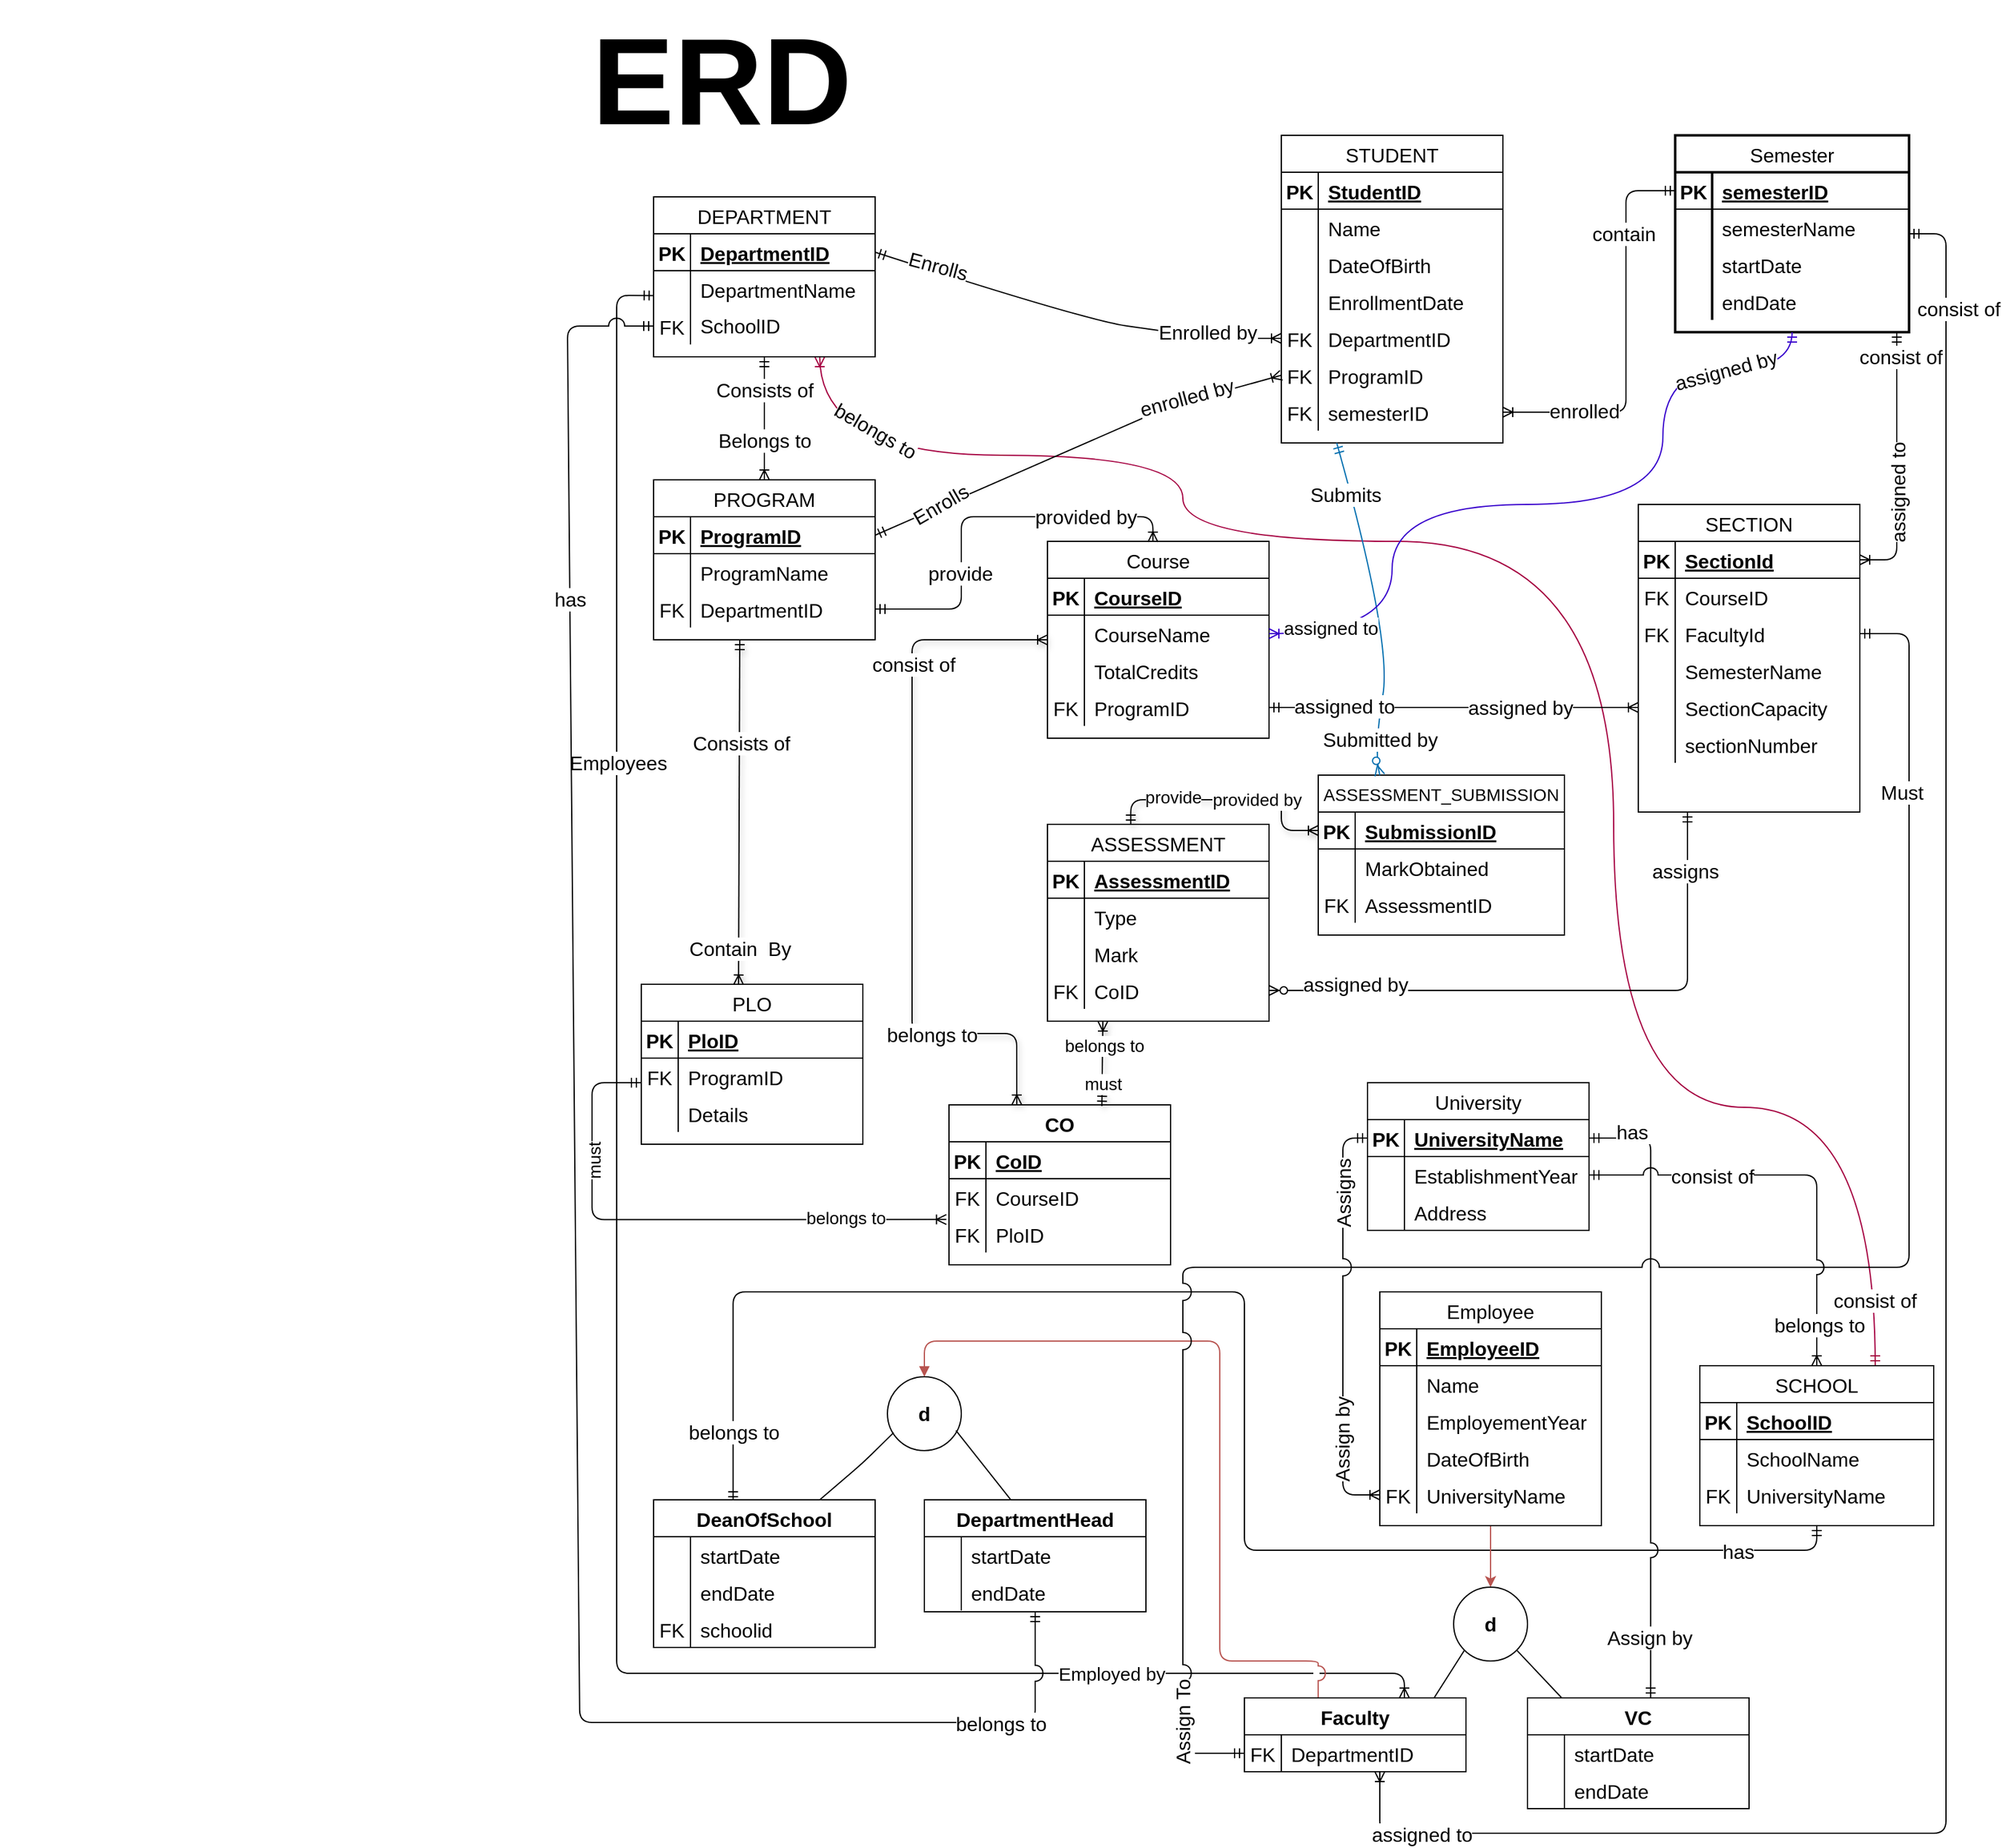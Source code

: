<mxfile version="14.6.13" type="device"><diagram id="B-emgSqPFINGSt3jR1jZ" name="Page-1"><mxGraphModel dx="2718" dy="685" grid="1" gridSize="10" guides="1" tooltips="1" connect="1" arrows="1" fold="1" page="1" pageScale="1" pageWidth="1654" pageHeight="2336" math="0" shadow="0"><root><mxCell id="0"/><mxCell id="1" parent="0"/><mxCell id="xmAxgtUdqBaUsjsVRnDZ-1" value="STUDENT" style="shape=table;startSize=30;container=1;collapsible=1;childLayout=tableLayout;fixedRows=1;rowLines=0;fontStyle=0;align=center;resizeLast=1;fontSize=16;" parent="1" vertex="1"><mxGeometry x="540" y="380" width="180" height="250" as="geometry"/></mxCell><mxCell id="xmAxgtUdqBaUsjsVRnDZ-2" value="" style="shape=partialRectangle;collapsible=0;dropTarget=0;pointerEvents=0;fillColor=none;top=0;left=0;bottom=1;right=0;points=[[0,0.5],[1,0.5]];portConstraint=eastwest;fontSize=16;" parent="xmAxgtUdqBaUsjsVRnDZ-1" vertex="1"><mxGeometry y="30" width="180" height="30" as="geometry"/></mxCell><mxCell id="xmAxgtUdqBaUsjsVRnDZ-3" value="PK" style="shape=partialRectangle;connectable=0;fillColor=none;top=0;left=0;bottom=0;right=0;fontStyle=1;overflow=hidden;fontSize=16;" parent="xmAxgtUdqBaUsjsVRnDZ-2" vertex="1"><mxGeometry width="30" height="30" as="geometry"/></mxCell><mxCell id="xmAxgtUdqBaUsjsVRnDZ-4" value="StudentID" style="shape=partialRectangle;connectable=0;fillColor=none;top=0;left=0;bottom=0;right=0;align=left;spacingLeft=6;fontStyle=5;overflow=hidden;fontSize=16;" parent="xmAxgtUdqBaUsjsVRnDZ-2" vertex="1"><mxGeometry x="30" width="150" height="30" as="geometry"/></mxCell><mxCell id="xmAxgtUdqBaUsjsVRnDZ-5" value="" style="shape=partialRectangle;collapsible=0;dropTarget=0;pointerEvents=0;fillColor=none;top=0;left=0;bottom=0;right=0;points=[[0,0.5],[1,0.5]];portConstraint=eastwest;fontSize=16;" parent="xmAxgtUdqBaUsjsVRnDZ-1" vertex="1"><mxGeometry y="60" width="180" height="30" as="geometry"/></mxCell><mxCell id="xmAxgtUdqBaUsjsVRnDZ-6" value="" style="shape=partialRectangle;connectable=0;fillColor=none;top=0;left=0;bottom=0;right=0;editable=1;overflow=hidden;fontSize=16;" parent="xmAxgtUdqBaUsjsVRnDZ-5" vertex="1"><mxGeometry width="30" height="30" as="geometry"/></mxCell><mxCell id="xmAxgtUdqBaUsjsVRnDZ-7" value="Name " style="shape=partialRectangle;connectable=0;fillColor=none;top=0;left=0;bottom=0;right=0;align=left;spacingLeft=6;overflow=hidden;fontSize=16;" parent="xmAxgtUdqBaUsjsVRnDZ-5" vertex="1"><mxGeometry x="30" width="150" height="30" as="geometry"/></mxCell><mxCell id="xmAxgtUdqBaUsjsVRnDZ-20" value="" style="shape=partialRectangle;collapsible=0;dropTarget=0;pointerEvents=0;fillColor=none;top=0;left=0;bottom=0;right=0;points=[[0,0.5],[1,0.5]];portConstraint=eastwest;fontSize=16;" parent="xmAxgtUdqBaUsjsVRnDZ-1" vertex="1"><mxGeometry y="90" width="180" height="30" as="geometry"/></mxCell><mxCell id="xmAxgtUdqBaUsjsVRnDZ-21" value="" style="shape=partialRectangle;connectable=0;fillColor=none;top=0;left=0;bottom=0;right=0;editable=1;overflow=hidden;fontSize=16;" parent="xmAxgtUdqBaUsjsVRnDZ-20" vertex="1"><mxGeometry width="30" height="30" as="geometry"/></mxCell><mxCell id="xmAxgtUdqBaUsjsVRnDZ-22" value="DateOfBirth" style="shape=partialRectangle;connectable=0;fillColor=none;top=0;left=0;bottom=0;right=0;align=left;spacingLeft=6;overflow=hidden;fontSize=16;" parent="xmAxgtUdqBaUsjsVRnDZ-20" vertex="1"><mxGeometry x="30" width="150" height="30" as="geometry"/></mxCell><mxCell id="xmAxgtUdqBaUsjsVRnDZ-23" value="" style="shape=partialRectangle;collapsible=0;dropTarget=0;pointerEvents=0;fillColor=none;top=0;left=0;bottom=0;right=0;points=[[0,0.5],[1,0.5]];portConstraint=eastwest;fontSize=16;" parent="xmAxgtUdqBaUsjsVRnDZ-1" vertex="1"><mxGeometry y="120" width="180" height="30" as="geometry"/></mxCell><mxCell id="xmAxgtUdqBaUsjsVRnDZ-24" value="" style="shape=partialRectangle;connectable=0;fillColor=none;top=0;left=0;bottom=0;right=0;editable=1;overflow=hidden;fontSize=16;" parent="xmAxgtUdqBaUsjsVRnDZ-23" vertex="1"><mxGeometry width="30" height="30" as="geometry"/></mxCell><mxCell id="xmAxgtUdqBaUsjsVRnDZ-25" value="EnrollmentDate" style="shape=partialRectangle;connectable=0;fillColor=none;top=0;left=0;bottom=0;right=0;align=left;spacingLeft=6;overflow=hidden;fontSize=16;" parent="xmAxgtUdqBaUsjsVRnDZ-23" vertex="1"><mxGeometry x="30" width="150" height="30" as="geometry"/></mxCell><mxCell id="xmAxgtUdqBaUsjsVRnDZ-26" value="" style="shape=partialRectangle;collapsible=0;dropTarget=0;pointerEvents=0;fillColor=none;top=0;left=0;bottom=0;right=0;points=[[0,0.5],[1,0.5]];portConstraint=eastwest;fontSize=16;" parent="xmAxgtUdqBaUsjsVRnDZ-1" vertex="1"><mxGeometry y="150" width="180" height="30" as="geometry"/></mxCell><mxCell id="xmAxgtUdqBaUsjsVRnDZ-27" value="FK" style="shape=partialRectangle;connectable=0;fillColor=none;top=0;left=0;bottom=0;right=0;fontStyle=0;overflow=hidden;fontSize=16;" parent="xmAxgtUdqBaUsjsVRnDZ-26" vertex="1"><mxGeometry width="30" height="30" as="geometry"/></mxCell><mxCell id="xmAxgtUdqBaUsjsVRnDZ-28" value="DepartmentID" style="shape=partialRectangle;connectable=0;fillColor=none;top=0;left=0;bottom=0;right=0;align=left;spacingLeft=6;fontStyle=0;overflow=hidden;fontSize=16;" parent="xmAxgtUdqBaUsjsVRnDZ-26" vertex="1"><mxGeometry x="30" width="150" height="30" as="geometry"/></mxCell><mxCell id="xmAxgtUdqBaUsjsVRnDZ-29" value="" style="shape=partialRectangle;collapsible=0;dropTarget=0;pointerEvents=0;fillColor=none;top=0;left=0;bottom=0;right=0;points=[[0,0.5],[1,0.5]];portConstraint=eastwest;fontSize=16;" parent="xmAxgtUdqBaUsjsVRnDZ-1" vertex="1"><mxGeometry y="180" width="180" height="30" as="geometry"/></mxCell><mxCell id="xmAxgtUdqBaUsjsVRnDZ-30" value="FK" style="shape=partialRectangle;connectable=0;fillColor=none;top=0;left=0;bottom=0;right=0;fontStyle=0;overflow=hidden;fontSize=16;" parent="xmAxgtUdqBaUsjsVRnDZ-29" vertex="1"><mxGeometry width="30" height="30" as="geometry"/></mxCell><mxCell id="xmAxgtUdqBaUsjsVRnDZ-31" value="ProgramID" style="shape=partialRectangle;connectable=0;fillColor=none;top=0;left=0;bottom=0;right=0;align=left;spacingLeft=6;fontStyle=0;overflow=hidden;fontSize=16;" parent="xmAxgtUdqBaUsjsVRnDZ-29" vertex="1"><mxGeometry x="30" width="150" height="30" as="geometry"/></mxCell><mxCell id="xmAxgtUdqBaUsjsVRnDZ-32" value="" style="shape=partialRectangle;collapsible=0;dropTarget=0;pointerEvents=0;fillColor=none;top=0;left=0;bottom=0;right=0;points=[[0,0.5],[1,0.5]];portConstraint=eastwest;fontSize=16;strokeWidth=2;" parent="xmAxgtUdqBaUsjsVRnDZ-1" vertex="1"><mxGeometry y="210" width="180" height="30" as="geometry"/></mxCell><mxCell id="xmAxgtUdqBaUsjsVRnDZ-33" value="FK" style="shape=partialRectangle;connectable=0;fillColor=none;top=0;left=0;bottom=0;right=0;editable=1;overflow=hidden;fontSize=16;" parent="xmAxgtUdqBaUsjsVRnDZ-32" vertex="1"><mxGeometry width="30" height="30" as="geometry"/></mxCell><mxCell id="xmAxgtUdqBaUsjsVRnDZ-34" value="semesterID" style="shape=partialRectangle;connectable=0;fillColor=none;top=0;left=0;bottom=0;right=0;align=left;spacingLeft=6;overflow=hidden;fontSize=16;" parent="xmAxgtUdqBaUsjsVRnDZ-32" vertex="1"><mxGeometry x="30" width="150" height="30" as="geometry"/></mxCell><mxCell id="kQov7T6u-IYpsmjCH5I9-42" style="edgeStyle=orthogonalEdgeStyle;jumpStyle=arc;jumpSize=12;orthogonalLoop=1;jettySize=auto;html=1;exitX=0.75;exitY=1;exitDx=0;exitDy=0;entryX=0.75;entryY=0;entryDx=0;entryDy=0;startArrow=ERoneToMany;startFill=0;endArrow=ERmandOne;endFill=0;curved=1;fillColor=#d80073;strokeColor=#A50040;fontSize=16;" parent="1" source="xmAxgtUdqBaUsjsVRnDZ-35" target="xmAxgtUdqBaUsjsVRnDZ-45" edge="1"><mxGeometry relative="1" as="geometry"><Array as="points"><mxPoint x="165" y="640"/><mxPoint x="460" y="640"/><mxPoint x="460" y="710"/><mxPoint x="810" y="710"/><mxPoint x="810" y="1170"/><mxPoint x="1023" y="1170"/></Array></mxGeometry></mxCell><mxCell id="kQov7T6u-IYpsmjCH5I9-43" value="belongs to" style="edgeLabel;html=1;align=center;verticalAlign=middle;resizable=0;points=[];fontSize=16;rotation=30;" parent="kQov7T6u-IYpsmjCH5I9-42" vertex="1" connectable="0"><mxGeometry x="-0.913" y="-1" relative="1" as="geometry"><mxPoint x="46" y="-13" as="offset"/></mxGeometry></mxCell><mxCell id="kQov7T6u-IYpsmjCH5I9-44" value="consist of" style="edgeLabel;html=1;align=center;verticalAlign=middle;resizable=0;points=[];fontSize=16;" parent="kQov7T6u-IYpsmjCH5I9-42" vertex="1" connectable="0"><mxGeometry x="0.936" y="-1" relative="1" as="geometry"><mxPoint as="offset"/></mxGeometry></mxCell><mxCell id="xmAxgtUdqBaUsjsVRnDZ-35" value="DEPARTMENT" style="shape=table;startSize=30;container=1;collapsible=1;childLayout=tableLayout;fixedRows=1;rowLines=0;fontStyle=0;align=center;resizeLast=1;labelBorderColor=none;labelBackgroundColor=#FFFFFF;fontSize=16;" parent="1" vertex="1"><mxGeometry x="30" y="430" width="180" height="130" as="geometry"/></mxCell><mxCell id="xmAxgtUdqBaUsjsVRnDZ-36" value="" style="shape=partialRectangle;collapsible=0;dropTarget=0;pointerEvents=0;fillColor=none;top=0;left=0;bottom=1;right=0;points=[[0,0.5],[1,0.5]];portConstraint=eastwest;fontSize=16;" parent="xmAxgtUdqBaUsjsVRnDZ-35" vertex="1"><mxGeometry y="30" width="180" height="30" as="geometry"/></mxCell><mxCell id="xmAxgtUdqBaUsjsVRnDZ-37" value="PK" style="shape=partialRectangle;connectable=0;fillColor=none;top=0;left=0;bottom=0;right=0;fontStyle=1;overflow=hidden;fontSize=16;" parent="xmAxgtUdqBaUsjsVRnDZ-36" vertex="1"><mxGeometry width="30" height="30" as="geometry"/></mxCell><mxCell id="xmAxgtUdqBaUsjsVRnDZ-38" value="DepartmentID" style="shape=partialRectangle;connectable=0;fillColor=none;top=0;left=0;bottom=0;right=0;align=left;spacingLeft=6;fontStyle=5;overflow=hidden;fontSize=16;" parent="xmAxgtUdqBaUsjsVRnDZ-36" vertex="1"><mxGeometry x="30" width="150" height="30" as="geometry"/></mxCell><mxCell id="xmAxgtUdqBaUsjsVRnDZ-39" value="" style="shape=partialRectangle;collapsible=0;dropTarget=0;pointerEvents=0;fillColor=none;top=0;left=0;bottom=0;right=0;points=[[0,0.5],[1,0.5]];portConstraint=eastwest;fontSize=16;" parent="xmAxgtUdqBaUsjsVRnDZ-35" vertex="1"><mxGeometry y="60" width="180" height="30" as="geometry"/></mxCell><mxCell id="xmAxgtUdqBaUsjsVRnDZ-40" value="" style="shape=partialRectangle;connectable=0;fillColor=none;top=0;left=0;bottom=0;right=0;editable=1;overflow=hidden;fontSize=16;" parent="xmAxgtUdqBaUsjsVRnDZ-39" vertex="1"><mxGeometry width="30" height="30" as="geometry"/></mxCell><mxCell id="xmAxgtUdqBaUsjsVRnDZ-41" value="DepartmentName" style="shape=partialRectangle;connectable=0;fillColor=none;top=0;left=0;bottom=0;right=0;align=left;spacingLeft=6;overflow=hidden;fontSize=16;" parent="xmAxgtUdqBaUsjsVRnDZ-39" vertex="1"><mxGeometry x="30" width="150" height="30" as="geometry"/></mxCell><mxCell id="xmAxgtUdqBaUsjsVRnDZ-42" value="" style="shape=partialRectangle;collapsible=0;dropTarget=0;pointerEvents=0;fillColor=none;top=0;left=0;bottom=0;right=0;points=[[0,0.5],[1,0.5]];portConstraint=eastwest;fontSize=16;" parent="xmAxgtUdqBaUsjsVRnDZ-35" vertex="1"><mxGeometry y="90" width="180" height="30" as="geometry"/></mxCell><mxCell id="xmAxgtUdqBaUsjsVRnDZ-43" value="FK" style="shape=partialRectangle;connectable=0;fillColor=none;top=0;left=0;bottom=0;right=0;fontStyle=0;overflow=hidden;fontSize=16;" parent="xmAxgtUdqBaUsjsVRnDZ-42" vertex="1"><mxGeometry width="30" height="30" as="geometry"/></mxCell><mxCell id="xmAxgtUdqBaUsjsVRnDZ-44" value="&lt;span style=&quot;font-weight: normal; font-size: 16px;&quot;&gt;SchoolID&lt;/span&gt;" style="shape=partialRectangle;connectable=0;fillColor=none;top=0;left=0;bottom=0;right=0;align=left;spacingLeft=6;fontStyle=1;overflow=hidden;html=1;fontSize=16;" parent="xmAxgtUdqBaUsjsVRnDZ-42" vertex="1"><mxGeometry x="30" width="150" height="30" as="geometry"/></mxCell><mxCell id="kQov7T6u-IYpsmjCH5I9-39" style="edgeStyle=orthogonalEdgeStyle;rounded=1;jumpStyle=arc;jumpSize=12;orthogonalLoop=1;jettySize=auto;html=1;entryX=0.359;entryY=0.012;entryDx=0;entryDy=0;entryPerimeter=0;startArrow=ERmandOne;startFill=0;endArrow=ERmandOne;endFill=0;fontSize=16;" parent="1" source="xmAxgtUdqBaUsjsVRnDZ-45" target="xmAxgtUdqBaUsjsVRnDZ-281" edge="1"><mxGeometry relative="1" as="geometry"><Array as="points"><mxPoint x="975" y="1530"/><mxPoint x="510" y="1530"/><mxPoint x="510" y="1320"/><mxPoint x="95" y="1320"/></Array></mxGeometry></mxCell><mxCell id="kQov7T6u-IYpsmjCH5I9-40" value="belongs to" style="edgeLabel;html=1;align=center;verticalAlign=middle;resizable=0;points=[];fontSize=16;" parent="kQov7T6u-IYpsmjCH5I9-39" vertex="1" connectable="0"><mxGeometry x="0.911" relative="1" as="geometry"><mxPoint as="offset"/></mxGeometry></mxCell><mxCell id="kQov7T6u-IYpsmjCH5I9-41" value="has" style="edgeLabel;html=1;align=center;verticalAlign=middle;resizable=0;points=[];fontSize=16;" parent="kQov7T6u-IYpsmjCH5I9-39" vertex="1" connectable="0"><mxGeometry x="-0.869" y="1" relative="1" as="geometry"><mxPoint as="offset"/></mxGeometry></mxCell><mxCell id="xmAxgtUdqBaUsjsVRnDZ-45" value="SCHOOL" style="shape=table;startSize=30;container=1;collapsible=1;childLayout=tableLayout;fixedRows=1;rowLines=0;fontStyle=0;align=center;resizeLast=1;fontSize=16;" parent="1" vertex="1"><mxGeometry x="880" y="1380" width="190" height="130" as="geometry"/></mxCell><mxCell id="xmAxgtUdqBaUsjsVRnDZ-46" value="" style="shape=partialRectangle;collapsible=0;dropTarget=0;pointerEvents=0;fillColor=none;top=0;left=0;bottom=1;right=0;points=[[0,0.5],[1,0.5]];portConstraint=eastwest;fontSize=16;" parent="xmAxgtUdqBaUsjsVRnDZ-45" vertex="1"><mxGeometry y="30" width="190" height="30" as="geometry"/></mxCell><mxCell id="xmAxgtUdqBaUsjsVRnDZ-47" value="PK" style="shape=partialRectangle;connectable=0;fillColor=none;top=0;left=0;bottom=0;right=0;fontStyle=1;overflow=hidden;fontSize=16;" parent="xmAxgtUdqBaUsjsVRnDZ-46" vertex="1"><mxGeometry width="30" height="30" as="geometry"/></mxCell><mxCell id="xmAxgtUdqBaUsjsVRnDZ-48" value="SchoolID" style="shape=partialRectangle;connectable=0;fillColor=none;top=0;left=0;bottom=0;right=0;align=left;spacingLeft=6;fontStyle=5;overflow=hidden;fontSize=16;" parent="xmAxgtUdqBaUsjsVRnDZ-46" vertex="1"><mxGeometry x="30" width="160" height="30" as="geometry"/></mxCell><mxCell id="xmAxgtUdqBaUsjsVRnDZ-49" value="" style="shape=partialRectangle;collapsible=0;dropTarget=0;pointerEvents=0;fillColor=none;top=0;left=0;bottom=0;right=0;points=[[0,0.5],[1,0.5]];portConstraint=eastwest;fontSize=16;" parent="xmAxgtUdqBaUsjsVRnDZ-45" vertex="1"><mxGeometry y="60" width="190" height="30" as="geometry"/></mxCell><mxCell id="xmAxgtUdqBaUsjsVRnDZ-50" value="" style="shape=partialRectangle;connectable=0;fillColor=none;top=0;left=0;bottom=0;right=0;editable=1;overflow=hidden;fontSize=16;" parent="xmAxgtUdqBaUsjsVRnDZ-49" vertex="1"><mxGeometry width="30" height="30" as="geometry"/></mxCell><mxCell id="xmAxgtUdqBaUsjsVRnDZ-51" value="SchoolName" style="shape=partialRectangle;connectable=0;fillColor=none;top=0;left=0;bottom=0;right=0;align=left;spacingLeft=6;overflow=hidden;fontSize=16;" parent="xmAxgtUdqBaUsjsVRnDZ-49" vertex="1"><mxGeometry x="30" width="160" height="30" as="geometry"/></mxCell><mxCell id="xmAxgtUdqBaUsjsVRnDZ-52" value="" style="shape=partialRectangle;collapsible=0;dropTarget=0;pointerEvents=0;fillColor=none;top=0;left=0;bottom=0;right=0;points=[[0,0.5],[1,0.5]];portConstraint=eastwest;fontSize=16;" parent="xmAxgtUdqBaUsjsVRnDZ-45" vertex="1"><mxGeometry y="90" width="190" height="30" as="geometry"/></mxCell><mxCell id="xmAxgtUdqBaUsjsVRnDZ-53" value="FK" style="shape=partialRectangle;connectable=0;fillColor=none;top=0;left=0;bottom=0;right=0;editable=1;overflow=hidden;fontSize=16;" parent="xmAxgtUdqBaUsjsVRnDZ-52" vertex="1"><mxGeometry width="30" height="30" as="geometry"/></mxCell><mxCell id="xmAxgtUdqBaUsjsVRnDZ-54" value="UniversityName" style="shape=partialRectangle;connectable=0;fillColor=none;top=0;left=0;bottom=0;right=0;align=left;spacingLeft=6;overflow=hidden;fontSize=16;" parent="xmAxgtUdqBaUsjsVRnDZ-52" vertex="1"><mxGeometry x="30" width="160" height="30" as="geometry"/></mxCell><mxCell id="xmAxgtUdqBaUsjsVRnDZ-58" value="" style="endArrow=ERmandOne;html=1;endFill=0;startArrow=ERoneToMany;startFill=0;exitX=0;exitY=0.5;exitDx=0;exitDy=0;entryX=1;entryY=0.5;entryDx=0;entryDy=0;jumpStyle=arc;jumpSize=14;fontSize=16;curved=1;" parent="1" source="xmAxgtUdqBaUsjsVRnDZ-26" target="xmAxgtUdqBaUsjsVRnDZ-36" edge="1"><mxGeometry width="50" height="50" relative="1" as="geometry"><mxPoint x="570" y="590" as="sourcePoint"/><mxPoint x="380" y="355" as="targetPoint"/><Array as="points"><mxPoint x="490" y="545"/><mxPoint x="450" y="540"/><mxPoint x="380" y="530"/></Array></mxGeometry></mxCell><mxCell id="xmAxgtUdqBaUsjsVRnDZ-59" value="Enrolled by" style="edgeLabel;html=1;align=center;verticalAlign=middle;resizable=0;points=[];fontSize=16;" parent="xmAxgtUdqBaUsjsVRnDZ-58" vertex="1" connectable="0"><mxGeometry x="-0.665" y="1" relative="1" as="geometry"><mxPoint x="-2.79" y="-5.11" as="offset"/></mxGeometry></mxCell><mxCell id="xmAxgtUdqBaUsjsVRnDZ-60" value="Enrolls" style="edgeLabel;html=1;align=center;verticalAlign=middle;resizable=0;points=[];fontSize=16;rotation=15;" parent="xmAxgtUdqBaUsjsVRnDZ-58" vertex="1" connectable="0"><mxGeometry x="0.497" y="1" relative="1" as="geometry"><mxPoint x="-30.26" y="-16.76" as="offset"/></mxGeometry></mxCell><mxCell id="xmAxgtUdqBaUsjsVRnDZ-61" value="PROGRAM" style="shape=table;startSize=30;container=1;collapsible=1;childLayout=tableLayout;fixedRows=1;rowLines=0;fontStyle=0;align=center;resizeLast=1;fontSize=16;" parent="1" vertex="1"><mxGeometry x="30" y="660" width="180" height="130" as="geometry"/></mxCell><mxCell id="xmAxgtUdqBaUsjsVRnDZ-62" value="" style="shape=partialRectangle;collapsible=0;dropTarget=0;pointerEvents=0;fillColor=none;top=0;left=0;bottom=1;right=0;points=[[0,0.5],[1,0.5]];portConstraint=eastwest;fontSize=16;" parent="xmAxgtUdqBaUsjsVRnDZ-61" vertex="1"><mxGeometry y="30" width="180" height="30" as="geometry"/></mxCell><mxCell id="xmAxgtUdqBaUsjsVRnDZ-63" value="PK" style="shape=partialRectangle;connectable=0;fillColor=none;top=0;left=0;bottom=0;right=0;fontStyle=1;overflow=hidden;fontSize=16;" parent="xmAxgtUdqBaUsjsVRnDZ-62" vertex="1"><mxGeometry width="30" height="30" as="geometry"/></mxCell><mxCell id="xmAxgtUdqBaUsjsVRnDZ-64" value="ProgramID" style="shape=partialRectangle;connectable=0;fillColor=none;top=0;left=0;bottom=0;right=0;align=left;spacingLeft=6;fontStyle=5;overflow=hidden;fontSize=16;" parent="xmAxgtUdqBaUsjsVRnDZ-62" vertex="1"><mxGeometry x="30" width="150" height="30" as="geometry"/></mxCell><mxCell id="xmAxgtUdqBaUsjsVRnDZ-65" value="" style="shape=partialRectangle;collapsible=0;dropTarget=0;pointerEvents=0;fillColor=none;top=0;left=0;bottom=0;right=0;points=[[0,0.5],[1,0.5]];portConstraint=eastwest;fontSize=16;" parent="xmAxgtUdqBaUsjsVRnDZ-61" vertex="1"><mxGeometry y="60" width="180" height="30" as="geometry"/></mxCell><mxCell id="xmAxgtUdqBaUsjsVRnDZ-66" value="" style="shape=partialRectangle;connectable=0;fillColor=none;top=0;left=0;bottom=0;right=0;editable=1;overflow=hidden;fontSize=16;" parent="xmAxgtUdqBaUsjsVRnDZ-65" vertex="1"><mxGeometry width="30" height="30" as="geometry"/></mxCell><mxCell id="xmAxgtUdqBaUsjsVRnDZ-67" value="ProgramName" style="shape=partialRectangle;connectable=0;fillColor=none;top=0;left=0;bottom=0;right=0;align=left;spacingLeft=6;overflow=hidden;fontSize=16;" parent="xmAxgtUdqBaUsjsVRnDZ-65" vertex="1"><mxGeometry x="30" width="150" height="30" as="geometry"/></mxCell><mxCell id="xmAxgtUdqBaUsjsVRnDZ-68" value="" style="shape=partialRectangle;collapsible=0;dropTarget=0;pointerEvents=0;fillColor=none;top=0;left=0;bottom=0;right=0;points=[[0,0.5],[1,0.5]];portConstraint=eastwest;fontSize=16;" parent="xmAxgtUdqBaUsjsVRnDZ-61" vertex="1"><mxGeometry y="90" width="180" height="30" as="geometry"/></mxCell><mxCell id="xmAxgtUdqBaUsjsVRnDZ-69" value="FK" style="shape=partialRectangle;connectable=0;fillColor=none;top=0;left=0;bottom=0;right=0;fontStyle=0;overflow=hidden;fontSize=16;" parent="xmAxgtUdqBaUsjsVRnDZ-68" vertex="1"><mxGeometry width="30" height="30" as="geometry"/></mxCell><mxCell id="xmAxgtUdqBaUsjsVRnDZ-70" value="DepartmentID" style="shape=partialRectangle;connectable=0;fillColor=none;top=0;left=0;bottom=0;right=0;align=left;spacingLeft=6;fontStyle=0;overflow=hidden;fontSize=16;" parent="xmAxgtUdqBaUsjsVRnDZ-68" vertex="1"><mxGeometry x="30" width="150" height="30" as="geometry"/></mxCell><mxCell id="xmAxgtUdqBaUsjsVRnDZ-71" value="" style="endArrow=ERmandOne;html=1;entryX=1;entryY=0.5;entryDx=0;entryDy=0;endFill=0;startArrow=ERoneToMany;startFill=0;exitX=0;exitY=0.5;exitDx=0;exitDy=0;fontSize=16;" parent="1" source="xmAxgtUdqBaUsjsVRnDZ-29" target="xmAxgtUdqBaUsjsVRnDZ-62" edge="1"><mxGeometry width="50" height="50" relative="1" as="geometry"><mxPoint x="490" y="550" as="sourcePoint"/><mxPoint x="570" y="590" as="targetPoint"/><Array as="points"><mxPoint x="450" y="600"/></Array></mxGeometry></mxCell><mxCell id="xmAxgtUdqBaUsjsVRnDZ-72" value="Enrolls" style="edgeLabel;html=1;align=center;verticalAlign=middle;resizable=0;points=[];fontSize=16;rotation=-30;" parent="xmAxgtUdqBaUsjsVRnDZ-71" vertex="1" connectable="0"><mxGeometry x="0.668" relative="1" as="geometry"><mxPoint x="-1" y="-1.2" as="offset"/></mxGeometry></mxCell><mxCell id="kQov7T6u-IYpsmjCH5I9-14" value="enrolled by" style="edgeLabel;html=1;align=center;verticalAlign=middle;resizable=0;points=[];fontSize=16;rotation=-15;" parent="xmAxgtUdqBaUsjsVRnDZ-71" vertex="1" connectable="0"><mxGeometry x="-0.621" relative="1" as="geometry"><mxPoint x="-12" as="offset"/></mxGeometry></mxCell><mxCell id="xmAxgtUdqBaUsjsVRnDZ-74" value="" style="endArrow=ERmandOne;html=1;endFill=0;startArrow=ERoneToMany;startFill=0;exitX=0.5;exitY=0;exitDx=0;exitDy=0;entryX=0.5;entryY=1;entryDx=0;entryDy=0;fontSize=16;" parent="1" source="xmAxgtUdqBaUsjsVRnDZ-61" target="xmAxgtUdqBaUsjsVRnDZ-35" edge="1"><mxGeometry width="50" height="50" relative="1" as="geometry"><mxPoint x="270" y="534" as="sourcePoint"/><mxPoint x="267" y="460" as="targetPoint"/><Array as="points"/></mxGeometry></mxCell><mxCell id="xmAxgtUdqBaUsjsVRnDZ-75" value="Consists of" style="edgeLabel;html=1;align=center;verticalAlign=middle;resizable=0;points=[];fontSize=16;" parent="xmAxgtUdqBaUsjsVRnDZ-74" vertex="1" connectable="0"><mxGeometry x="0.668" relative="1" as="geometry"><mxPoint y="10" as="offset"/></mxGeometry></mxCell><mxCell id="xmAxgtUdqBaUsjsVRnDZ-76" value="Belongs to" style="edgeLabel;html=1;align=center;verticalAlign=middle;resizable=0;points=[];fontSize=16;" parent="xmAxgtUdqBaUsjsVRnDZ-74" vertex="1" connectable="0"><mxGeometry x="-0.641" relative="1" as="geometry"><mxPoint y="-14" as="offset"/></mxGeometry></mxCell><mxCell id="xmAxgtUdqBaUsjsVRnDZ-77" value="Course" style="shape=table;startSize=30;container=1;collapsible=1;childLayout=tableLayout;fixedRows=1;rowLines=0;fontStyle=0;align=center;resizeLast=1;shadow=0;sketch=0;fontSize=16;" parent="1" vertex="1"><mxGeometry x="350" y="710" width="180" height="160" as="geometry"/></mxCell><mxCell id="xmAxgtUdqBaUsjsVRnDZ-78" value="" style="shape=partialRectangle;collapsible=0;dropTarget=0;pointerEvents=0;fillColor=none;top=0;left=0;bottom=1;right=0;points=[[0,0.5],[1,0.5]];portConstraint=eastwest;fontSize=16;" parent="xmAxgtUdqBaUsjsVRnDZ-77" vertex="1"><mxGeometry y="30" width="180" height="30" as="geometry"/></mxCell><mxCell id="xmAxgtUdqBaUsjsVRnDZ-79" value="PK" style="shape=partialRectangle;connectable=0;fillColor=none;top=0;left=0;bottom=0;right=0;fontStyle=1;overflow=hidden;fontSize=16;" parent="xmAxgtUdqBaUsjsVRnDZ-78" vertex="1"><mxGeometry width="30" height="30" as="geometry"/></mxCell><mxCell id="xmAxgtUdqBaUsjsVRnDZ-80" value="CourseID" style="shape=partialRectangle;connectable=0;fillColor=none;top=0;left=0;bottom=0;right=0;align=left;spacingLeft=6;fontStyle=5;overflow=hidden;fontSize=16;" parent="xmAxgtUdqBaUsjsVRnDZ-78" vertex="1"><mxGeometry x="30" width="150" height="30" as="geometry"/></mxCell><mxCell id="xmAxgtUdqBaUsjsVRnDZ-81" value="" style="shape=partialRectangle;collapsible=0;dropTarget=0;pointerEvents=0;fillColor=none;top=0;left=0;bottom=0;right=0;points=[[0,0.5],[1,0.5]];portConstraint=eastwest;fontSize=16;" parent="xmAxgtUdqBaUsjsVRnDZ-77" vertex="1"><mxGeometry y="60" width="180" height="30" as="geometry"/></mxCell><mxCell id="xmAxgtUdqBaUsjsVRnDZ-82" value="" style="shape=partialRectangle;connectable=0;fillColor=none;top=0;left=0;bottom=0;right=0;editable=1;overflow=hidden;fontSize=16;" parent="xmAxgtUdqBaUsjsVRnDZ-81" vertex="1"><mxGeometry width="30" height="30" as="geometry"/></mxCell><mxCell id="xmAxgtUdqBaUsjsVRnDZ-83" value="CourseName" style="shape=partialRectangle;connectable=0;fillColor=none;top=0;left=0;bottom=0;right=0;align=left;spacingLeft=6;overflow=hidden;fontSize=16;" parent="xmAxgtUdqBaUsjsVRnDZ-81" vertex="1"><mxGeometry x="30" width="150" height="30" as="geometry"/></mxCell><mxCell id="xmAxgtUdqBaUsjsVRnDZ-84" value="" style="shape=partialRectangle;collapsible=0;dropTarget=0;pointerEvents=0;fillColor=none;top=0;left=0;bottom=0;right=0;points=[[0,0.5],[1,0.5]];portConstraint=eastwest;fontSize=16;" parent="xmAxgtUdqBaUsjsVRnDZ-77" vertex="1"><mxGeometry y="90" width="180" height="30" as="geometry"/></mxCell><mxCell id="xmAxgtUdqBaUsjsVRnDZ-85" value="" style="shape=partialRectangle;connectable=0;fillColor=none;top=0;left=0;bottom=0;right=0;editable=1;overflow=hidden;fontSize=16;" parent="xmAxgtUdqBaUsjsVRnDZ-84" vertex="1"><mxGeometry width="30" height="30" as="geometry"/></mxCell><mxCell id="xmAxgtUdqBaUsjsVRnDZ-86" value="TotalCredits" style="shape=partialRectangle;connectable=0;fillColor=none;top=0;left=0;bottom=0;right=0;align=left;spacingLeft=6;overflow=hidden;fontSize=16;" parent="xmAxgtUdqBaUsjsVRnDZ-84" vertex="1"><mxGeometry x="30" width="150" height="30" as="geometry"/></mxCell><mxCell id="xmAxgtUdqBaUsjsVRnDZ-90" value="" style="shape=partialRectangle;collapsible=0;dropTarget=0;pointerEvents=0;fillColor=none;top=0;left=0;bottom=0;right=0;points=[[0,0.5],[1,0.5]];portConstraint=eastwest;fontSize=16;" parent="xmAxgtUdqBaUsjsVRnDZ-77" vertex="1"><mxGeometry y="120" width="180" height="30" as="geometry"/></mxCell><mxCell id="xmAxgtUdqBaUsjsVRnDZ-91" value="FK" style="shape=partialRectangle;connectable=0;fillColor=none;top=0;left=0;bottom=0;right=0;editable=1;overflow=hidden;fontSize=16;" parent="xmAxgtUdqBaUsjsVRnDZ-90" vertex="1"><mxGeometry width="30" height="30" as="geometry"/></mxCell><mxCell id="xmAxgtUdqBaUsjsVRnDZ-92" value="ProgramID" style="shape=partialRectangle;connectable=0;fillColor=none;top=0;left=0;bottom=0;right=0;align=left;spacingLeft=6;overflow=hidden;fontStyle=0;fontSize=16;" parent="xmAxgtUdqBaUsjsVRnDZ-90" vertex="1"><mxGeometry x="30" width="150" height="30" as="geometry"/></mxCell><mxCell id="xmAxgtUdqBaUsjsVRnDZ-93" value="" style="endArrow=ERmandOne;html=1;endFill=0;startArrow=ERoneToMany;startFill=0;exitX=0.722;exitY=0;exitDx=0;exitDy=0;exitPerimeter=0;entryX=0.002;entryY=0.674;entryDx=0;entryDy=0;entryPerimeter=0;fontSize=16;" parent="1" source="xmAxgtUdqBaUsjsVRnDZ-254" target="xmAxgtUdqBaUsjsVRnDZ-39" edge="1"><mxGeometry width="50" height="50" relative="1" as="geometry"><mxPoint x="551" y="1720" as="sourcePoint"/><mxPoint x="10" y="520" as="targetPoint"/><Array as="points"><mxPoint x="640" y="1630"/><mxPoint x="551" y="1630"/><mxPoint x="300" y="1630"/><mxPoint y="1630"/><mxPoint y="1200"/><mxPoint y="738"/><mxPoint y="510"/></Array></mxGeometry></mxCell><mxCell id="xmAxgtUdqBaUsjsVRnDZ-94" value="Employees" style="edgeLabel;html=1;align=center;verticalAlign=middle;resizable=0;points=[];fontSize=16;" parent="xmAxgtUdqBaUsjsVRnDZ-93" vertex="1" connectable="0"><mxGeometry x="0.547" y="-1" relative="1" as="geometry"><mxPoint as="offset"/></mxGeometry></mxCell><mxCell id="xmAxgtUdqBaUsjsVRnDZ-95" value="&amp;nbsp;" style="edgeLabel;html=1;align=center;verticalAlign=middle;resizable=0;points=[];fontSize=16;" parent="xmAxgtUdqBaUsjsVRnDZ-93" vertex="1" connectable="0"><mxGeometry x="-0.898" relative="1" as="geometry"><mxPoint as="offset"/></mxGeometry></mxCell><mxCell id="xmAxgtUdqBaUsjsVRnDZ-96" value="Employed by" style="edgeLabel;html=1;align=center;verticalAlign=middle;resizable=0;points=[];fontSize=15;rotation=0;" parent="xmAxgtUdqBaUsjsVRnDZ-93" vertex="1" connectable="0"><mxGeometry x="-0.685" relative="1" as="geometry"><mxPoint x="26.86" as="offset"/></mxGeometry></mxCell><mxCell id="xmAxgtUdqBaUsjsVRnDZ-97" value="University" style="shape=table;startSize=30;container=1;collapsible=1;childLayout=tableLayout;fixedRows=1;rowLines=0;fontStyle=0;align=center;resizeLast=1;fontSize=16;" parent="1" vertex="1"><mxGeometry x="610" y="1150" width="180" height="120" as="geometry"/></mxCell><mxCell id="xmAxgtUdqBaUsjsVRnDZ-98" value="" style="shape=partialRectangle;collapsible=0;dropTarget=0;pointerEvents=0;fillColor=none;top=0;left=0;bottom=1;right=0;points=[[0,0.5],[1,0.5]];portConstraint=eastwest;fontSize=16;" parent="xmAxgtUdqBaUsjsVRnDZ-97" vertex="1"><mxGeometry y="30" width="180" height="30" as="geometry"/></mxCell><mxCell id="xmAxgtUdqBaUsjsVRnDZ-99" value="PK" style="shape=partialRectangle;connectable=0;fillColor=none;top=0;left=0;bottom=0;right=0;fontStyle=1;overflow=hidden;fontSize=16;" parent="xmAxgtUdqBaUsjsVRnDZ-98" vertex="1"><mxGeometry width="30" height="30" as="geometry"/></mxCell><mxCell id="xmAxgtUdqBaUsjsVRnDZ-100" value="UniversityName" style="shape=partialRectangle;connectable=0;fillColor=none;top=0;left=0;bottom=0;right=0;align=left;spacingLeft=6;fontStyle=5;overflow=hidden;fontSize=16;" parent="xmAxgtUdqBaUsjsVRnDZ-98" vertex="1"><mxGeometry x="30" width="150" height="30" as="geometry"/></mxCell><mxCell id="xmAxgtUdqBaUsjsVRnDZ-101" value="" style="shape=partialRectangle;collapsible=0;dropTarget=0;pointerEvents=0;fillColor=none;top=0;left=0;bottom=0;right=0;points=[[0,0.5],[1,0.5]];portConstraint=eastwest;fontSize=16;" parent="xmAxgtUdqBaUsjsVRnDZ-97" vertex="1"><mxGeometry y="60" width="180" height="30" as="geometry"/></mxCell><mxCell id="xmAxgtUdqBaUsjsVRnDZ-102" value="" style="shape=partialRectangle;connectable=0;fillColor=none;top=0;left=0;bottom=0;right=0;editable=1;overflow=hidden;fontSize=16;" parent="xmAxgtUdqBaUsjsVRnDZ-101" vertex="1"><mxGeometry width="30" height="30" as="geometry"/></mxCell><mxCell id="xmAxgtUdqBaUsjsVRnDZ-103" value="EstablishmentYear" style="shape=partialRectangle;connectable=0;fillColor=none;top=0;left=0;bottom=0;right=0;align=left;spacingLeft=6;overflow=hidden;fontSize=16;" parent="xmAxgtUdqBaUsjsVRnDZ-101" vertex="1"><mxGeometry x="30" width="150" height="30" as="geometry"/></mxCell><mxCell id="xmAxgtUdqBaUsjsVRnDZ-104" value="" style="shape=partialRectangle;collapsible=0;dropTarget=0;pointerEvents=0;fillColor=none;top=0;left=0;bottom=0;right=0;points=[[0,0.5],[1,0.5]];portConstraint=eastwest;fontSize=16;" parent="xmAxgtUdqBaUsjsVRnDZ-97" vertex="1"><mxGeometry y="90" width="180" height="30" as="geometry"/></mxCell><mxCell id="xmAxgtUdqBaUsjsVRnDZ-105" value="" style="shape=partialRectangle;connectable=0;fillColor=none;top=0;left=0;bottom=0;right=0;editable=1;overflow=hidden;fontSize=16;" parent="xmAxgtUdqBaUsjsVRnDZ-104" vertex="1"><mxGeometry width="30" height="30" as="geometry"/></mxCell><mxCell id="xmAxgtUdqBaUsjsVRnDZ-106" value="Address" style="shape=partialRectangle;connectable=0;fillColor=none;top=0;left=0;bottom=0;right=0;align=left;spacingLeft=6;overflow=hidden;fontSize=16;" parent="xmAxgtUdqBaUsjsVRnDZ-104" vertex="1"><mxGeometry x="30" width="150" height="30" as="geometry"/></mxCell><mxCell id="xmAxgtUdqBaUsjsVRnDZ-113" value="ASSESSMENT" style="shape=table;startSize=30;container=1;collapsible=1;childLayout=tableLayout;fixedRows=1;rowLines=0;fontStyle=0;align=center;resizeLast=1;fontSize=16;" parent="1" vertex="1"><mxGeometry x="350" y="940" width="180" height="160" as="geometry"/></mxCell><mxCell id="xmAxgtUdqBaUsjsVRnDZ-114" value="" style="shape=partialRectangle;collapsible=0;dropTarget=0;pointerEvents=0;fillColor=none;top=0;left=0;bottom=1;right=0;points=[[0,0.5],[1,0.5]];portConstraint=eastwest;fontSize=16;" parent="xmAxgtUdqBaUsjsVRnDZ-113" vertex="1"><mxGeometry y="30" width="180" height="30" as="geometry"/></mxCell><mxCell id="xmAxgtUdqBaUsjsVRnDZ-115" value="PK" style="shape=partialRectangle;connectable=0;fillColor=none;top=0;left=0;bottom=0;right=0;fontStyle=1;overflow=hidden;fontSize=16;" parent="xmAxgtUdqBaUsjsVRnDZ-114" vertex="1"><mxGeometry width="30" height="30" as="geometry"/></mxCell><mxCell id="xmAxgtUdqBaUsjsVRnDZ-116" value="AssessmentID" style="shape=partialRectangle;connectable=0;fillColor=none;top=0;left=0;bottom=0;right=0;align=left;spacingLeft=6;fontStyle=5;overflow=hidden;fontSize=16;" parent="xmAxgtUdqBaUsjsVRnDZ-114" vertex="1"><mxGeometry x="30" width="150" height="30" as="geometry"/></mxCell><mxCell id="xmAxgtUdqBaUsjsVRnDZ-117" value="" style="shape=partialRectangle;collapsible=0;dropTarget=0;pointerEvents=0;fillColor=none;top=0;left=0;bottom=0;right=0;points=[[0,0.5],[1,0.5]];portConstraint=eastwest;fontSize=16;" parent="xmAxgtUdqBaUsjsVRnDZ-113" vertex="1"><mxGeometry y="60" width="180" height="30" as="geometry"/></mxCell><mxCell id="xmAxgtUdqBaUsjsVRnDZ-118" value="" style="shape=partialRectangle;connectable=0;fillColor=none;top=0;left=0;bottom=0;right=0;editable=1;overflow=hidden;fontSize=16;" parent="xmAxgtUdqBaUsjsVRnDZ-117" vertex="1"><mxGeometry width="30" height="30" as="geometry"/></mxCell><mxCell id="xmAxgtUdqBaUsjsVRnDZ-119" value="Type" style="shape=partialRectangle;connectable=0;fillColor=none;top=0;left=0;bottom=0;right=0;align=left;spacingLeft=6;overflow=hidden;fontSize=16;" parent="xmAxgtUdqBaUsjsVRnDZ-117" vertex="1"><mxGeometry x="30" width="150" height="30" as="geometry"/></mxCell><mxCell id="xmAxgtUdqBaUsjsVRnDZ-120" value="" style="shape=partialRectangle;collapsible=0;dropTarget=0;pointerEvents=0;fillColor=none;top=0;left=0;bottom=0;right=0;points=[[0,0.5],[1,0.5]];portConstraint=eastwest;fontSize=16;" parent="xmAxgtUdqBaUsjsVRnDZ-113" vertex="1"><mxGeometry y="90" width="180" height="30" as="geometry"/></mxCell><mxCell id="xmAxgtUdqBaUsjsVRnDZ-121" value="" style="shape=partialRectangle;connectable=0;fillColor=none;top=0;left=0;bottom=0;right=0;editable=1;overflow=hidden;fontSize=16;" parent="xmAxgtUdqBaUsjsVRnDZ-120" vertex="1"><mxGeometry width="30" height="30" as="geometry"/></mxCell><mxCell id="xmAxgtUdqBaUsjsVRnDZ-122" value="Mark" style="shape=partialRectangle;connectable=0;fillColor=none;top=0;left=0;bottom=0;right=0;align=left;spacingLeft=6;overflow=hidden;fontSize=16;" parent="xmAxgtUdqBaUsjsVRnDZ-120" vertex="1"><mxGeometry x="30" width="150" height="30" as="geometry"/></mxCell><mxCell id="xmAxgtUdqBaUsjsVRnDZ-123" value="" style="shape=partialRectangle;collapsible=0;dropTarget=0;pointerEvents=0;fillColor=none;top=0;left=0;bottom=0;right=0;points=[[0,0.5],[1,0.5]];portConstraint=eastwest;fontSize=16;" parent="xmAxgtUdqBaUsjsVRnDZ-113" vertex="1"><mxGeometry y="120" width="180" height="30" as="geometry"/></mxCell><mxCell id="xmAxgtUdqBaUsjsVRnDZ-124" value="FK" style="shape=partialRectangle;connectable=0;fillColor=none;top=0;left=0;bottom=0;right=0;editable=1;overflow=hidden;fontSize=16;" parent="xmAxgtUdqBaUsjsVRnDZ-123" vertex="1"><mxGeometry width="30" height="30" as="geometry"/></mxCell><mxCell id="xmAxgtUdqBaUsjsVRnDZ-125" value="CoID" style="shape=partialRectangle;connectable=0;fillColor=none;top=0;left=0;bottom=0;right=0;align=left;spacingLeft=6;overflow=hidden;fontSize=16;" parent="xmAxgtUdqBaUsjsVRnDZ-123" vertex="1"><mxGeometry x="30" width="150" height="30" as="geometry"/></mxCell><mxCell id="xmAxgtUdqBaUsjsVRnDZ-126" value="ASSESSMENT_SUBMISSION" style="shape=table;startSize=30;container=1;collapsible=1;childLayout=tableLayout;fixedRows=1;rowLines=0;fontStyle=0;align=center;resizeLast=1;fontSize=14;" parent="1" vertex="1"><mxGeometry x="570" y="900" width="200" height="130" as="geometry"/></mxCell><mxCell id="xmAxgtUdqBaUsjsVRnDZ-127" value="" style="shape=partialRectangle;collapsible=0;dropTarget=0;pointerEvents=0;fillColor=none;top=0;left=0;bottom=1;right=0;points=[[0,0.5],[1,0.5]];portConstraint=eastwest;fontSize=16;" parent="xmAxgtUdqBaUsjsVRnDZ-126" vertex="1"><mxGeometry y="30" width="200" height="30" as="geometry"/></mxCell><mxCell id="xmAxgtUdqBaUsjsVRnDZ-128" value="PK" style="shape=partialRectangle;connectable=0;fillColor=none;top=0;left=0;bottom=0;right=0;fontStyle=1;overflow=hidden;fontSize=16;" parent="xmAxgtUdqBaUsjsVRnDZ-127" vertex="1"><mxGeometry width="30" height="30" as="geometry"/></mxCell><mxCell id="xmAxgtUdqBaUsjsVRnDZ-129" value="SubmissionID" style="shape=partialRectangle;connectable=0;fillColor=none;top=0;left=0;bottom=0;right=0;align=left;spacingLeft=6;fontStyle=5;overflow=hidden;fontSize=16;" parent="xmAxgtUdqBaUsjsVRnDZ-127" vertex="1"><mxGeometry x="30" width="170" height="30" as="geometry"/></mxCell><mxCell id="xmAxgtUdqBaUsjsVRnDZ-130" value="" style="shape=partialRectangle;collapsible=0;dropTarget=0;pointerEvents=0;fillColor=none;top=0;left=0;bottom=0;right=0;points=[[0,0.5],[1,0.5]];portConstraint=eastwest;fontSize=16;" parent="xmAxgtUdqBaUsjsVRnDZ-126" vertex="1"><mxGeometry y="60" width="200" height="30" as="geometry"/></mxCell><mxCell id="xmAxgtUdqBaUsjsVRnDZ-131" value="" style="shape=partialRectangle;connectable=0;fillColor=none;top=0;left=0;bottom=0;right=0;editable=1;overflow=hidden;fontSize=16;" parent="xmAxgtUdqBaUsjsVRnDZ-130" vertex="1"><mxGeometry width="30" height="30" as="geometry"/></mxCell><mxCell id="xmAxgtUdqBaUsjsVRnDZ-132" value="MarkObtained" style="shape=partialRectangle;connectable=0;fillColor=none;top=0;left=0;bottom=0;right=0;align=left;spacingLeft=6;overflow=hidden;fontSize=16;" parent="xmAxgtUdqBaUsjsVRnDZ-130" vertex="1"><mxGeometry x="30" width="170" height="30" as="geometry"/></mxCell><mxCell id="xmAxgtUdqBaUsjsVRnDZ-133" value="" style="shape=partialRectangle;collapsible=0;dropTarget=0;pointerEvents=0;fillColor=none;top=0;left=0;bottom=0;right=0;points=[[0,0.5],[1,0.5]];portConstraint=eastwest;fontSize=16;" parent="xmAxgtUdqBaUsjsVRnDZ-126" vertex="1"><mxGeometry y="90" width="200" height="30" as="geometry"/></mxCell><mxCell id="xmAxgtUdqBaUsjsVRnDZ-134" value="FK" style="shape=partialRectangle;connectable=0;fillColor=none;top=0;left=0;bottom=0;right=0;editable=1;overflow=hidden;fontSize=16;" parent="xmAxgtUdqBaUsjsVRnDZ-133" vertex="1"><mxGeometry width="30" height="30" as="geometry"/></mxCell><mxCell id="xmAxgtUdqBaUsjsVRnDZ-135" value="AssessmentID" style="shape=partialRectangle;connectable=0;fillColor=none;top=0;left=0;bottom=0;right=0;align=left;spacingLeft=6;overflow=hidden;fontSize=16;" parent="xmAxgtUdqBaUsjsVRnDZ-133" vertex="1"><mxGeometry x="30" width="170" height="30" as="geometry"/></mxCell><mxCell id="xmAxgtUdqBaUsjsVRnDZ-136" value="" style="endArrow=ERzeroToMany;html=1;shadow=0;startArrow=ERmandOne;startFill=0;exitX=0.25;exitY=1;exitDx=0;exitDy=0;endFill=1;entryX=0.25;entryY=0;entryDx=0;entryDy=0;movable=1;bendable=1;comic=0;jumpStyle=arc;jumpSize=13;curved=1;fillColor=#1ba1e2;strokeColor=#006EAF;fontSize=16;" parent="1" source="xmAxgtUdqBaUsjsVRnDZ-1" target="xmAxgtUdqBaUsjsVRnDZ-126" edge="1"><mxGeometry width="50" height="50" relative="1" as="geometry"><mxPoint x="640" y="730" as="sourcePoint"/><mxPoint x="695" y="970" as="targetPoint"/><Array as="points"><mxPoint x="630" y="790"/><mxPoint x="615" y="880"/></Array></mxGeometry></mxCell><mxCell id="xmAxgtUdqBaUsjsVRnDZ-137" value="Submits" style="edgeLabel;html=1;align=center;verticalAlign=middle;resizable=0;points=[];fontSize=16;" parent="xmAxgtUdqBaUsjsVRnDZ-136" vertex="1" connectable="0"><mxGeometry x="-0.816" relative="1" as="geometry"><mxPoint y="17" as="offset"/></mxGeometry></mxCell><mxCell id="xmAxgtUdqBaUsjsVRnDZ-138" value="Submitted by" style="edgeLabel;html=1;align=center;verticalAlign=middle;resizable=0;points=[];fontSize=16;" parent="xmAxgtUdqBaUsjsVRnDZ-136" vertex="1" connectable="0"><mxGeometry x="0.68" y="1" relative="1" as="geometry"><mxPoint y="13.81" as="offset"/></mxGeometry></mxCell><mxCell id="xmAxgtUdqBaUsjsVRnDZ-139" value="" style="endArrow=ERmandOne;html=1;shadow=1;startArrow=ERoneToMany;startFill=0;endFill=0;jumpStyle=arc;jumpSize=13;exitX=0.439;exitY=0.003;exitDx=0;exitDy=0;exitPerimeter=0;fontSize=16;" parent="1" source="xmAxgtUdqBaUsjsVRnDZ-142" edge="1"><mxGeometry width="50" height="50" relative="1" as="geometry"><mxPoint x="30" y="1115" as="sourcePoint"/><mxPoint x="100" y="790" as="targetPoint"/><Array as="points"><mxPoint x="100" y="990"/><mxPoint x="100" y="860"/></Array></mxGeometry></mxCell><mxCell id="xmAxgtUdqBaUsjsVRnDZ-140" value="Contain&amp;nbsp; By" style="edgeLabel;html=1;align=center;verticalAlign=middle;resizable=0;points=[];fontSize=16;" parent="xmAxgtUdqBaUsjsVRnDZ-139" vertex="1" connectable="0"><mxGeometry x="-0.79" relative="1" as="geometry"><mxPoint as="offset"/></mxGeometry></mxCell><mxCell id="xmAxgtUdqBaUsjsVRnDZ-141" value="Consists of" style="edgeLabel;html=1;align=center;verticalAlign=middle;resizable=0;points=[];fontSize=16;" parent="xmAxgtUdqBaUsjsVRnDZ-139" vertex="1" connectable="0"><mxGeometry x="0.405" y="-1" relative="1" as="geometry"><mxPoint as="offset"/></mxGeometry></mxCell><mxCell id="xmAxgtUdqBaUsjsVRnDZ-142" value="PLO" style="shape=table;startSize=30;container=1;collapsible=1;childLayout=tableLayout;fixedRows=1;rowLines=0;fontStyle=0;align=center;resizeLast=1;fontSize=16;" parent="1" vertex="1"><mxGeometry x="20" y="1070" width="180" height="130" as="geometry"/></mxCell><mxCell id="xmAxgtUdqBaUsjsVRnDZ-143" value="" style="shape=partialRectangle;collapsible=0;dropTarget=0;pointerEvents=0;fillColor=none;top=0;left=0;bottom=1;right=0;points=[[0,0.5],[1,0.5]];portConstraint=eastwest;fontSize=16;" parent="xmAxgtUdqBaUsjsVRnDZ-142" vertex="1"><mxGeometry y="30" width="180" height="30" as="geometry"/></mxCell><mxCell id="xmAxgtUdqBaUsjsVRnDZ-144" value="PK" style="shape=partialRectangle;connectable=0;fillColor=none;top=0;left=0;bottom=0;right=0;fontStyle=1;overflow=hidden;fontSize=16;" parent="xmAxgtUdqBaUsjsVRnDZ-143" vertex="1"><mxGeometry width="30" height="30" as="geometry"/></mxCell><mxCell id="xmAxgtUdqBaUsjsVRnDZ-145" value="PloID" style="shape=partialRectangle;connectable=0;fillColor=none;top=0;left=0;bottom=0;right=0;align=left;spacingLeft=6;fontStyle=5;overflow=hidden;fontSize=16;" parent="xmAxgtUdqBaUsjsVRnDZ-143" vertex="1"><mxGeometry x="30" width="150" height="30" as="geometry"/></mxCell><mxCell id="xmAxgtUdqBaUsjsVRnDZ-146" value="" style="shape=partialRectangle;collapsible=0;dropTarget=0;pointerEvents=0;fillColor=none;top=0;left=0;bottom=0;right=0;points=[[0,0.5],[1,0.5]];portConstraint=eastwest;fontSize=16;" parent="xmAxgtUdqBaUsjsVRnDZ-142" vertex="1"><mxGeometry y="60" width="180" height="30" as="geometry"/></mxCell><mxCell id="xmAxgtUdqBaUsjsVRnDZ-147" value="FK" style="shape=partialRectangle;connectable=0;fillColor=none;top=0;left=0;bottom=0;right=0;editable=1;overflow=hidden;fontSize=16;" parent="xmAxgtUdqBaUsjsVRnDZ-146" vertex="1"><mxGeometry width="30" height="30" as="geometry"/></mxCell><mxCell id="xmAxgtUdqBaUsjsVRnDZ-148" value="ProgramID" style="shape=partialRectangle;connectable=0;fillColor=none;top=0;left=0;bottom=0;right=0;align=left;spacingLeft=6;overflow=hidden;fontSize=16;" parent="xmAxgtUdqBaUsjsVRnDZ-146" vertex="1"><mxGeometry x="30" width="150" height="30" as="geometry"/></mxCell><mxCell id="xmAxgtUdqBaUsjsVRnDZ-149" value="" style="shape=partialRectangle;collapsible=0;dropTarget=0;pointerEvents=0;fillColor=none;top=0;left=0;bottom=0;right=0;points=[[0,0.5],[1,0.5]];portConstraint=eastwest;fontSize=16;" parent="xmAxgtUdqBaUsjsVRnDZ-142" vertex="1"><mxGeometry y="90" width="180" height="30" as="geometry"/></mxCell><mxCell id="xmAxgtUdqBaUsjsVRnDZ-150" value="" style="shape=partialRectangle;connectable=0;fillColor=none;top=0;left=0;bottom=0;right=0;editable=1;overflow=hidden;fontSize=16;" parent="xmAxgtUdqBaUsjsVRnDZ-149" vertex="1"><mxGeometry width="30" height="30" as="geometry"/></mxCell><mxCell id="xmAxgtUdqBaUsjsVRnDZ-151" value="Details" style="shape=partialRectangle;connectable=0;fillColor=none;top=0;left=0;bottom=0;right=0;align=left;spacingLeft=6;overflow=hidden;fontSize=16;" parent="xmAxgtUdqBaUsjsVRnDZ-149" vertex="1"><mxGeometry x="30" width="150" height="30" as="geometry"/></mxCell><mxCell id="xmAxgtUdqBaUsjsVRnDZ-152" value="CO" style="shape=table;startSize=30;container=1;collapsible=1;childLayout=tableLayout;fixedRows=1;rowLines=0;fontStyle=1;align=center;resizeLast=1;fontSize=16;" parent="1" vertex="1"><mxGeometry x="270" y="1168" width="180" height="130" as="geometry"/></mxCell><mxCell id="xmAxgtUdqBaUsjsVRnDZ-153" value="" style="shape=partialRectangle;collapsible=0;dropTarget=0;pointerEvents=0;fillColor=none;top=0;left=0;bottom=1;right=0;points=[[0,0.5],[1,0.5]];portConstraint=eastwest;fontSize=16;" parent="xmAxgtUdqBaUsjsVRnDZ-152" vertex="1"><mxGeometry y="30" width="180" height="30" as="geometry"/></mxCell><mxCell id="xmAxgtUdqBaUsjsVRnDZ-154" value="PK" style="shape=partialRectangle;connectable=0;fillColor=none;top=0;left=0;bottom=0;right=0;fontStyle=1;overflow=hidden;fontSize=16;" parent="xmAxgtUdqBaUsjsVRnDZ-153" vertex="1"><mxGeometry width="30" height="30" as="geometry"/></mxCell><mxCell id="xmAxgtUdqBaUsjsVRnDZ-155" value="CoID" style="shape=partialRectangle;connectable=0;fillColor=none;top=0;left=0;bottom=0;right=0;align=left;spacingLeft=6;fontStyle=5;overflow=hidden;fontSize=16;" parent="xmAxgtUdqBaUsjsVRnDZ-153" vertex="1"><mxGeometry x="30" width="150" height="30" as="geometry"/></mxCell><mxCell id="xmAxgtUdqBaUsjsVRnDZ-156" value="" style="shape=partialRectangle;collapsible=0;dropTarget=0;pointerEvents=0;fillColor=none;top=0;left=0;bottom=0;right=0;points=[[0,0.5],[1,0.5]];portConstraint=eastwest;fontSize=16;" parent="xmAxgtUdqBaUsjsVRnDZ-152" vertex="1"><mxGeometry y="60" width="180" height="30" as="geometry"/></mxCell><mxCell id="xmAxgtUdqBaUsjsVRnDZ-157" value="FK" style="shape=partialRectangle;connectable=0;fillColor=none;top=0;left=0;bottom=0;right=0;editable=1;overflow=hidden;fontSize=16;" parent="xmAxgtUdqBaUsjsVRnDZ-156" vertex="1"><mxGeometry width="30" height="30" as="geometry"/></mxCell><mxCell id="xmAxgtUdqBaUsjsVRnDZ-158" value="CourseID" style="shape=partialRectangle;connectable=0;fillColor=none;top=0;left=0;bottom=0;right=0;align=left;spacingLeft=6;overflow=hidden;fontSize=16;" parent="xmAxgtUdqBaUsjsVRnDZ-156" vertex="1"><mxGeometry x="30" width="150" height="30" as="geometry"/></mxCell><mxCell id="xmAxgtUdqBaUsjsVRnDZ-159" value="" style="shape=partialRectangle;collapsible=0;dropTarget=0;pointerEvents=0;fillColor=none;top=0;left=0;bottom=0;right=0;points=[[0,0.5],[1,0.5]];portConstraint=eastwest;fontSize=16;" parent="xmAxgtUdqBaUsjsVRnDZ-152" vertex="1"><mxGeometry y="90" width="180" height="30" as="geometry"/></mxCell><mxCell id="xmAxgtUdqBaUsjsVRnDZ-160" value="FK" style="shape=partialRectangle;connectable=0;fillColor=none;top=0;left=0;bottom=0;right=0;editable=1;overflow=hidden;fontSize=16;" parent="xmAxgtUdqBaUsjsVRnDZ-159" vertex="1"><mxGeometry width="30" height="30" as="geometry"/></mxCell><mxCell id="xmAxgtUdqBaUsjsVRnDZ-161" value="PloID" style="shape=partialRectangle;connectable=0;fillColor=none;top=0;left=0;bottom=0;right=0;align=left;spacingLeft=6;overflow=hidden;fontSize=16;" parent="xmAxgtUdqBaUsjsVRnDZ-159" vertex="1"><mxGeometry x="30" width="150" height="30" as="geometry"/></mxCell><mxCell id="xmAxgtUdqBaUsjsVRnDZ-162" value="" style="endArrow=ERoneToMany;html=1;shadow=1;entryX=0.25;entryY=1;entryDx=0;entryDy=0;jumpStyle=arc;jumpSize=13;startArrow=ERmandOne;startFill=0;endFill=0;exitX=0.69;exitY=0.008;exitDx=0;exitDy=0;exitPerimeter=0;fontSize=16;" parent="1" source="xmAxgtUdqBaUsjsVRnDZ-152" target="xmAxgtUdqBaUsjsVRnDZ-113" edge="1"><mxGeometry width="50" height="50" relative="1" as="geometry"><mxPoint x="395" y="1360" as="sourcePoint"/><mxPoint x="300" y="1230" as="targetPoint"/><Array as="points"><mxPoint x="395" y="1140"/></Array></mxGeometry></mxCell><mxCell id="IN3wax-IjztQmAWUJlUy-4" value="must" style="edgeLabel;html=1;align=center;verticalAlign=middle;resizable=0;points=[];fontSize=14;" parent="xmAxgtUdqBaUsjsVRnDZ-162" vertex="1" connectable="0"><mxGeometry x="0.093" relative="1" as="geometry"><mxPoint y="18.88" as="offset"/></mxGeometry></mxCell><mxCell id="IN3wax-IjztQmAWUJlUy-5" value="belongs to" style="edgeLabel;html=1;align=center;verticalAlign=middle;resizable=0;points=[];fontSize=14;" parent="xmAxgtUdqBaUsjsVRnDZ-162" vertex="1" connectable="0"><mxGeometry x="0.113" y="-1" relative="1" as="geometry"><mxPoint y="-10.43" as="offset"/></mxGeometry></mxCell><mxCell id="xmAxgtUdqBaUsjsVRnDZ-163" value="" style="endArrow=ERoneToMany;html=1;shadow=1;entryX=0;entryY=0.667;entryDx=0;entryDy=0;exitX=0.306;exitY=0;exitDx=0;exitDy=0;endFill=0;startArrow=ERoneToMany;startFill=0;jumpStyle=arc;jumpSize=13;entryPerimeter=0;exitPerimeter=0;fontSize=16;" parent="1" source="xmAxgtUdqBaUsjsVRnDZ-152" target="xmAxgtUdqBaUsjsVRnDZ-81" edge="1"><mxGeometry width="50" height="50" relative="1" as="geometry"><mxPoint x="210" y="1345" as="sourcePoint"/><mxPoint x="350" y="915" as="targetPoint"/><Array as="points"><mxPoint x="325" y="1110"/><mxPoint x="240" y="1110"/><mxPoint x="240" y="1010"/><mxPoint x="240" y="980"/><mxPoint x="240" y="790"/></Array></mxGeometry></mxCell><mxCell id="xmAxgtUdqBaUsjsVRnDZ-317" value="consist of" style="edgeLabel;html=1;align=center;verticalAlign=middle;resizable=0;points=[];fontSize=16;" parent="xmAxgtUdqBaUsjsVRnDZ-163" vertex="1" connectable="0"><mxGeometry x="0.548" y="-1" relative="1" as="geometry"><mxPoint as="offset"/></mxGeometry></mxCell><mxCell id="xmAxgtUdqBaUsjsVRnDZ-318" value="belongs to" style="edgeLabel;html=1;align=center;verticalAlign=middle;resizable=0;points=[];fontSize=16;" parent="xmAxgtUdqBaUsjsVRnDZ-163" vertex="1" connectable="0"><mxGeometry x="-0.557" y="1" relative="1" as="geometry"><mxPoint as="offset"/></mxGeometry></mxCell><mxCell id="xmAxgtUdqBaUsjsVRnDZ-164" style="edgeStyle=orthogonalEdgeStyle;rounded=1;orthogonalLoop=1;jettySize=auto;html=1;entryX=-0.012;entryY=0.106;entryDx=0;entryDy=0;shadow=0;startArrow=ERmandOne;startFill=0;endArrow=ERoneToMany;endFill=0;fontSize=16;entryPerimeter=0;" parent="1" target="xmAxgtUdqBaUsjsVRnDZ-159" edge="1"><mxGeometry relative="1" as="geometry"><mxPoint x="20" y="1150" as="sourcePoint"/><Array as="points"><mxPoint x="-20" y="1150"/><mxPoint x="-20" y="1261"/></Array></mxGeometry></mxCell><mxCell id="IN3wax-IjztQmAWUJlUy-1" value="must" style="edgeLabel;html=1;align=center;verticalAlign=middle;resizable=0;points=[];fontSize=14;rotation=-90;" parent="xmAxgtUdqBaUsjsVRnDZ-164" vertex="1" connectable="0"><mxGeometry x="-0.529" y="2" relative="1" as="geometry"><mxPoint as="offset"/></mxGeometry></mxCell><mxCell id="IN3wax-IjztQmAWUJlUy-2" value="belongs to" style="edgeLabel;html=1;align=center;verticalAlign=middle;resizable=0;points=[];fontSize=14;" parent="xmAxgtUdqBaUsjsVRnDZ-164" vertex="1" connectable="0"><mxGeometry x="0.624" y="1" relative="1" as="geometry"><mxPoint as="offset"/></mxGeometry></mxCell><mxCell id="xmAxgtUdqBaUsjsVRnDZ-165" style="edgeStyle=orthogonalEdgeStyle;rounded=1;jumpStyle=arc;jumpSize=13;orthogonalLoop=1;jettySize=auto;html=1;exitX=0;exitY=0.5;exitDx=0;exitDy=0;entryX=0.376;entryY=0.003;entryDx=0;entryDy=0;shadow=1;startArrow=ERoneToMany;startFill=0;endArrow=ERmandOne;endFill=0;entryPerimeter=0;fontSize=16;" parent="1" source="xmAxgtUdqBaUsjsVRnDZ-127" target="xmAxgtUdqBaUsjsVRnDZ-113" edge="1"><mxGeometry relative="1" as="geometry"><Array as="points"><mxPoint x="540" y="945"/><mxPoint x="540" y="920"/><mxPoint x="418" y="920"/></Array></mxGeometry></mxCell><mxCell id="kQov7T6u-IYpsmjCH5I9-26" value="provide" style="edgeLabel;html=1;align=center;verticalAlign=middle;resizable=0;points=[];fontSize=14;" parent="xmAxgtUdqBaUsjsVRnDZ-165" vertex="1" connectable="0"><mxGeometry x="0.575" y="-2" relative="1" as="geometry"><mxPoint x="13.1" as="offset"/></mxGeometry></mxCell><mxCell id="kQov7T6u-IYpsmjCH5I9-27" value="provided by" style="edgeLabel;html=1;align=center;verticalAlign=middle;resizable=0;points=[];fontSize=14;" parent="xmAxgtUdqBaUsjsVRnDZ-165" vertex="1" connectable="0"><mxGeometry x="-0.358" relative="1" as="geometry"><mxPoint x="-11.39" as="offset"/></mxGeometry></mxCell><mxCell id="xmAxgtUdqBaUsjsVRnDZ-167" style="edgeStyle=orthogonalEdgeStyle;rounded=1;jumpStyle=arc;jumpSize=13;orthogonalLoop=1;jettySize=auto;html=1;entryX=1;entryY=0.5;entryDx=0;entryDy=0;startArrow=ERmandOne;startFill=0;endArrow=ERzeroToMany;endFill=1;fontSize=16;" parent="1" target="xmAxgtUdqBaUsjsVRnDZ-123" edge="1"><mxGeometry relative="1" as="geometry"><mxPoint x="870" y="930" as="sourcePoint"/><Array as="points"><mxPoint x="870" y="1075"/></Array></mxGeometry></mxCell><mxCell id="xmAxgtUdqBaUsjsVRnDZ-168" value="assigned by" style="edgeLabel;html=1;align=center;verticalAlign=middle;resizable=0;points=[];fontSize=16;" parent="xmAxgtUdqBaUsjsVRnDZ-167" vertex="1" connectable="0"><mxGeometry x="0.791" y="2" relative="1" as="geometry"><mxPoint x="19.26" y="-7" as="offset"/></mxGeometry></mxCell><mxCell id="xmAxgtUdqBaUsjsVRnDZ-169" value="assigns" style="edgeLabel;html=1;align=center;verticalAlign=middle;resizable=0;points=[];fontSize=16;" parent="xmAxgtUdqBaUsjsVRnDZ-167" vertex="1" connectable="0"><mxGeometry x="-0.803" y="-2" relative="1" as="geometry"><mxPoint as="offset"/></mxGeometry></mxCell><mxCell id="xmAxgtUdqBaUsjsVRnDZ-170" value="SECTION" style="shape=table;startSize=30;container=1;collapsible=1;childLayout=tableLayout;fixedRows=1;rowLines=0;fontStyle=0;align=center;resizeLast=1;fontSize=16;" parent="1" vertex="1"><mxGeometry x="830" y="680" width="180" height="250" as="geometry"/></mxCell><mxCell id="xmAxgtUdqBaUsjsVRnDZ-171" value="" style="shape=partialRectangle;collapsible=0;dropTarget=0;pointerEvents=0;fillColor=none;top=0;left=0;bottom=1;right=0;points=[[0,0.5],[1,0.5]];portConstraint=eastwest;fontSize=16;" parent="xmAxgtUdqBaUsjsVRnDZ-170" vertex="1"><mxGeometry y="30" width="180" height="30" as="geometry"/></mxCell><mxCell id="xmAxgtUdqBaUsjsVRnDZ-172" value="PK" style="shape=partialRectangle;connectable=0;fillColor=none;top=0;left=0;bottom=0;right=0;fontStyle=1;overflow=hidden;fontSize=16;" parent="xmAxgtUdqBaUsjsVRnDZ-171" vertex="1"><mxGeometry width="30" height="30" as="geometry"/></mxCell><mxCell id="xmAxgtUdqBaUsjsVRnDZ-173" value="SectionId" style="shape=partialRectangle;connectable=0;fillColor=none;top=0;left=0;bottom=0;right=0;align=left;spacingLeft=6;fontStyle=5;overflow=hidden;fontSize=16;" parent="xmAxgtUdqBaUsjsVRnDZ-171" vertex="1"><mxGeometry x="30" width="150" height="30" as="geometry"/></mxCell><mxCell id="xmAxgtUdqBaUsjsVRnDZ-174" value="" style="shape=partialRectangle;collapsible=0;dropTarget=0;pointerEvents=0;fillColor=none;top=0;left=0;bottom=0;right=0;points=[[0,0.5],[1,0.5]];portConstraint=eastwest;fontSize=16;" parent="xmAxgtUdqBaUsjsVRnDZ-170" vertex="1"><mxGeometry y="60" width="180" height="30" as="geometry"/></mxCell><mxCell id="xmAxgtUdqBaUsjsVRnDZ-175" value="FK" style="shape=partialRectangle;connectable=0;fillColor=none;top=0;left=0;bottom=0;right=0;editable=1;overflow=hidden;fontSize=16;" parent="xmAxgtUdqBaUsjsVRnDZ-174" vertex="1"><mxGeometry width="30" height="30" as="geometry"/></mxCell><mxCell id="xmAxgtUdqBaUsjsVRnDZ-176" value="CourseID" style="shape=partialRectangle;connectable=0;fillColor=none;top=0;left=0;bottom=0;right=0;align=left;spacingLeft=6;overflow=hidden;fontSize=16;" parent="xmAxgtUdqBaUsjsVRnDZ-174" vertex="1"><mxGeometry x="30" width="150" height="30" as="geometry"/></mxCell><mxCell id="xmAxgtUdqBaUsjsVRnDZ-177" value="" style="shape=partialRectangle;collapsible=0;dropTarget=0;pointerEvents=0;fillColor=none;top=0;left=0;bottom=0;right=0;points=[[0,0.5],[1,0.5]];portConstraint=eastwest;fontSize=16;" parent="xmAxgtUdqBaUsjsVRnDZ-170" vertex="1"><mxGeometry y="90" width="180" height="30" as="geometry"/></mxCell><mxCell id="xmAxgtUdqBaUsjsVRnDZ-178" value="FK" style="shape=partialRectangle;connectable=0;fillColor=none;top=0;left=0;bottom=0;right=0;editable=1;overflow=hidden;fontSize=16;" parent="xmAxgtUdqBaUsjsVRnDZ-177" vertex="1"><mxGeometry width="30" height="30" as="geometry"/></mxCell><mxCell id="xmAxgtUdqBaUsjsVRnDZ-179" value="FacultyId" style="shape=partialRectangle;connectable=0;fillColor=none;top=0;left=0;bottom=0;right=0;align=left;spacingLeft=6;overflow=hidden;fontSize=16;" parent="xmAxgtUdqBaUsjsVRnDZ-177" vertex="1"><mxGeometry x="30" width="150" height="30" as="geometry"/></mxCell><mxCell id="xmAxgtUdqBaUsjsVRnDZ-180" value="" style="shape=partialRectangle;collapsible=0;dropTarget=0;pointerEvents=0;fillColor=none;top=0;left=0;bottom=0;right=0;points=[[0,0.5],[1,0.5]];portConstraint=eastwest;fontSize=16;" parent="xmAxgtUdqBaUsjsVRnDZ-170" vertex="1"><mxGeometry y="120" width="180" height="30" as="geometry"/></mxCell><mxCell id="xmAxgtUdqBaUsjsVRnDZ-181" value="" style="shape=partialRectangle;connectable=0;fillColor=none;top=0;left=0;bottom=0;right=0;editable=1;overflow=hidden;fontSize=16;" parent="xmAxgtUdqBaUsjsVRnDZ-180" vertex="1"><mxGeometry width="30" height="30" as="geometry"/></mxCell><mxCell id="xmAxgtUdqBaUsjsVRnDZ-182" value="SemesterName" style="shape=partialRectangle;connectable=0;fillColor=none;top=0;left=0;bottom=0;right=0;align=left;spacingLeft=6;overflow=hidden;fontSize=16;" parent="xmAxgtUdqBaUsjsVRnDZ-180" vertex="1"><mxGeometry x="30" width="150" height="30" as="geometry"/></mxCell><mxCell id="xmAxgtUdqBaUsjsVRnDZ-183" value="" style="shape=partialRectangle;collapsible=0;dropTarget=0;pointerEvents=0;fillColor=none;top=0;left=0;bottom=0;right=0;points=[[0,0.5],[1,0.5]];portConstraint=eastwest;fontSize=16;" parent="xmAxgtUdqBaUsjsVRnDZ-170" vertex="1"><mxGeometry y="150" width="180" height="30" as="geometry"/></mxCell><mxCell id="xmAxgtUdqBaUsjsVRnDZ-184" value="" style="shape=partialRectangle;connectable=0;fillColor=none;top=0;left=0;bottom=0;right=0;editable=1;overflow=hidden;fontSize=16;" parent="xmAxgtUdqBaUsjsVRnDZ-183" vertex="1"><mxGeometry width="30" height="30" as="geometry"/></mxCell><mxCell id="xmAxgtUdqBaUsjsVRnDZ-185" value="SectionCapacity" style="shape=partialRectangle;connectable=0;fillColor=none;top=0;left=0;bottom=0;right=0;align=left;spacingLeft=6;overflow=hidden;fontSize=16;" parent="xmAxgtUdqBaUsjsVRnDZ-183" vertex="1"><mxGeometry x="30" width="150" height="30" as="geometry"/></mxCell><mxCell id="xmAxgtUdqBaUsjsVRnDZ-186" value="" style="shape=partialRectangle;collapsible=0;dropTarget=0;pointerEvents=0;fillColor=none;top=0;left=0;bottom=0;right=0;points=[[0,0.5],[1,0.5]];portConstraint=eastwest;fontSize=16;" parent="xmAxgtUdqBaUsjsVRnDZ-170" vertex="1"><mxGeometry y="180" width="180" height="30" as="geometry"/></mxCell><mxCell id="xmAxgtUdqBaUsjsVRnDZ-187" value="" style="shape=partialRectangle;connectable=0;fillColor=none;top=0;left=0;bottom=0;right=0;editable=1;overflow=hidden;fontSize=16;" parent="xmAxgtUdqBaUsjsVRnDZ-186" vertex="1"><mxGeometry width="30" height="30" as="geometry"/></mxCell><mxCell id="xmAxgtUdqBaUsjsVRnDZ-188" value="sectionNumber" style="shape=partialRectangle;connectable=0;fillColor=none;top=0;left=0;bottom=0;right=0;align=left;spacingLeft=6;overflow=hidden;fontSize=16;" parent="xmAxgtUdqBaUsjsVRnDZ-186" vertex="1"><mxGeometry x="30" width="150" height="30" as="geometry"/></mxCell><mxCell id="xmAxgtUdqBaUsjsVRnDZ-189" value="" style="shape=partialRectangle;connectable=0;fillColor=none;top=0;left=0;bottom=0;right=0;align=left;spacingLeft=6;overflow=hidden;" parent="1" vertex="1"><mxGeometry x="-500" y="850" width="150" height="30" as="geometry"/></mxCell><mxCell id="xmAxgtUdqBaUsjsVRnDZ-190" value="" style="endArrow=ERmandOne;html=1;fontSize=16;jumpStyle=arc;jumpSize=13;startArrow=ERmandOne;startFill=0;endFill=0;exitX=0.5;exitY=1;exitDx=0;exitDy=0;entryX=0;entryY=0.5;entryDx=0;entryDy=0;" parent="1" source="xmAxgtUdqBaUsjsVRnDZ-214" target="xmAxgtUdqBaUsjsVRnDZ-42" edge="1"><mxGeometry width="50" height="50" relative="1" as="geometry"><mxPoint x="770.0" y="2171" as="sourcePoint"/><mxPoint x="190" y="352" as="targetPoint"/><Array as="points"><mxPoint x="340" y="1670"/><mxPoint x="150" y="1670"/><mxPoint x="-30" y="1670"/><mxPoint x="-40" y="535"/></Array></mxGeometry></mxCell><mxCell id="xmAxgtUdqBaUsjsVRnDZ-191" value="belongs to" style="edgeLabel;html=1;align=center;verticalAlign=middle;resizable=0;points=[];fontSize=16;" parent="xmAxgtUdqBaUsjsVRnDZ-190" vertex="1" connectable="0"><mxGeometry x="-0.858" y="1" relative="1" as="geometry"><mxPoint as="offset"/></mxGeometry></mxCell><mxCell id="xmAxgtUdqBaUsjsVRnDZ-192" value="has" style="edgeLabel;html=1;align=center;verticalAlign=middle;resizable=0;points=[];fontSize=16;" parent="xmAxgtUdqBaUsjsVRnDZ-190" vertex="1" connectable="0"><mxGeometry x="0.649" relative="1" as="geometry"><mxPoint as="offset"/></mxGeometry></mxCell><mxCell id="xmAxgtUdqBaUsjsVRnDZ-214" value="DepartmentHead" style="shape=table;startSize=30;container=1;collapsible=1;childLayout=tableLayout;fixedRows=1;rowLines=0;fontStyle=1;align=center;resizeLast=1;fontSize=16;" parent="1" vertex="1"><mxGeometry x="250" y="1489" width="180" height="91" as="geometry"/></mxCell><mxCell id="xmAxgtUdqBaUsjsVRnDZ-218" value="" style="shape=partialRectangle;collapsible=0;dropTarget=0;pointerEvents=0;fillColor=none;top=0;left=0;bottom=0;right=0;points=[[0,0.5],[1,0.5]];portConstraint=eastwest;fontSize=16;" parent="xmAxgtUdqBaUsjsVRnDZ-214" vertex="1"><mxGeometry y="30" width="180" height="30" as="geometry"/></mxCell><mxCell id="xmAxgtUdqBaUsjsVRnDZ-219" value="" style="shape=partialRectangle;connectable=0;fillColor=none;top=0;left=0;bottom=0;right=0;editable=1;overflow=hidden;fontSize=16;" parent="xmAxgtUdqBaUsjsVRnDZ-218" vertex="1"><mxGeometry width="30" height="30" as="geometry"/></mxCell><mxCell id="xmAxgtUdqBaUsjsVRnDZ-220" value="startDate" style="shape=partialRectangle;connectable=0;fillColor=none;top=0;left=0;bottom=0;right=0;align=left;spacingLeft=6;overflow=hidden;fontSize=16;" parent="xmAxgtUdqBaUsjsVRnDZ-218" vertex="1"><mxGeometry x="30" width="150" height="30" as="geometry"/></mxCell><mxCell id="xmAxgtUdqBaUsjsVRnDZ-221" value="" style="shape=partialRectangle;collapsible=0;dropTarget=0;pointerEvents=0;fillColor=none;top=0;left=0;bottom=0;right=0;points=[[0,0.5],[1,0.5]];portConstraint=eastwest;fontSize=16;" parent="xmAxgtUdqBaUsjsVRnDZ-214" vertex="1"><mxGeometry y="60" width="180" height="30" as="geometry"/></mxCell><mxCell id="xmAxgtUdqBaUsjsVRnDZ-222" value="" style="shape=partialRectangle;connectable=0;fillColor=none;top=0;left=0;bottom=0;right=0;editable=1;overflow=hidden;fontSize=16;" parent="xmAxgtUdqBaUsjsVRnDZ-221" vertex="1"><mxGeometry width="30" height="30" as="geometry"/></mxCell><mxCell id="xmAxgtUdqBaUsjsVRnDZ-223" value="endDate" style="shape=partialRectangle;connectable=0;fillColor=none;top=0;left=0;bottom=0;right=0;align=left;spacingLeft=6;overflow=hidden;fontSize=16;" parent="xmAxgtUdqBaUsjsVRnDZ-221" vertex="1"><mxGeometry x="30" width="150" height="30" as="geometry"/></mxCell><mxCell id="xmAxgtUdqBaUsjsVRnDZ-224" style="edgeStyle=orthogonalEdgeStyle;rounded=1;orthogonalLoop=1;jettySize=auto;html=1;exitX=1;exitY=0.5;exitDx=0;exitDy=0;startArrow=ERmandOne;startFill=0;endArrow=ERoneToMany;endFill=0;entryX=0.476;entryY=0.003;entryDx=0;entryDy=0;entryPerimeter=0;fontSize=16;" parent="1" source="xmAxgtUdqBaUsjsVRnDZ-68" target="xmAxgtUdqBaUsjsVRnDZ-77" edge="1"><mxGeometry relative="1" as="geometry"><mxPoint x="430" y="645.571" as="targetPoint"/></mxGeometry></mxCell><mxCell id="kQov7T6u-IYpsmjCH5I9-15" value="provide" style="edgeLabel;html=1;align=center;verticalAlign=middle;resizable=0;points=[];fontSize=16;" parent="xmAxgtUdqBaUsjsVRnDZ-224" vertex="1" connectable="0"><mxGeometry x="-0.384" y="1" relative="1" as="geometry"><mxPoint as="offset"/></mxGeometry></mxCell><mxCell id="kQov7T6u-IYpsmjCH5I9-16" value="provided by" style="edgeLabel;html=1;align=center;verticalAlign=middle;resizable=0;points=[];fontSize=16;" parent="xmAxgtUdqBaUsjsVRnDZ-224" vertex="1" connectable="0"><mxGeometry x="0.658" y="-1" relative="1" as="geometry"><mxPoint x="-21.17" y="-1" as="offset"/></mxGeometry></mxCell><mxCell id="xmAxgtUdqBaUsjsVRnDZ-225" value="" style="edgeStyle=orthogonalEdgeStyle;rounded=0;orthogonalLoop=1;jettySize=auto;html=1;entryX=0.5;entryY=0;entryDx=0;entryDy=0;fillColor=#f8cecc;strokeColor=#b85450;fontSize=16;" parent="1" source="xmAxgtUdqBaUsjsVRnDZ-226" target="xmAxgtUdqBaUsjsVRnDZ-251" edge="1"><mxGeometry relative="1" as="geometry"><mxPoint x="700" y="1660" as="targetPoint"/></mxGeometry></mxCell><mxCell id="xmAxgtUdqBaUsjsVRnDZ-226" value="Employee" style="shape=table;startSize=30;container=1;collapsible=1;childLayout=tableLayout;fixedRows=1;rowLines=0;fontStyle=0;align=center;resizeLast=1;fontSize=16;" parent="1" vertex="1"><mxGeometry x="620" y="1320" width="180" height="190" as="geometry"/></mxCell><mxCell id="xmAxgtUdqBaUsjsVRnDZ-227" value="" style="shape=partialRectangle;collapsible=0;dropTarget=0;pointerEvents=0;fillColor=none;top=0;left=0;bottom=1;right=0;points=[[0,0.5],[1,0.5]];portConstraint=eastwest;fontSize=16;" parent="xmAxgtUdqBaUsjsVRnDZ-226" vertex="1"><mxGeometry y="30" width="180" height="30" as="geometry"/></mxCell><mxCell id="xmAxgtUdqBaUsjsVRnDZ-228" value="PK" style="shape=partialRectangle;connectable=0;fillColor=none;top=0;left=0;bottom=0;right=0;fontStyle=1;overflow=hidden;fontSize=16;" parent="xmAxgtUdqBaUsjsVRnDZ-227" vertex="1"><mxGeometry width="30" height="30" as="geometry"/></mxCell><mxCell id="xmAxgtUdqBaUsjsVRnDZ-229" value="EmployeeID" style="shape=partialRectangle;connectable=0;fillColor=none;top=0;left=0;bottom=0;right=0;align=left;spacingLeft=6;fontStyle=5;overflow=hidden;fontSize=16;" parent="xmAxgtUdqBaUsjsVRnDZ-227" vertex="1"><mxGeometry x="30" width="150" height="30" as="geometry"/></mxCell><mxCell id="xmAxgtUdqBaUsjsVRnDZ-230" value="" style="shape=partialRectangle;collapsible=0;dropTarget=0;pointerEvents=0;fillColor=none;top=0;left=0;bottom=0;right=0;points=[[0,0.5],[1,0.5]];portConstraint=eastwest;fontSize=16;" parent="xmAxgtUdqBaUsjsVRnDZ-226" vertex="1"><mxGeometry y="60" width="180" height="30" as="geometry"/></mxCell><mxCell id="xmAxgtUdqBaUsjsVRnDZ-231" value="" style="shape=partialRectangle;connectable=0;fillColor=none;top=0;left=0;bottom=0;right=0;editable=1;overflow=hidden;fontSize=16;" parent="xmAxgtUdqBaUsjsVRnDZ-230" vertex="1"><mxGeometry width="30" height="30" as="geometry"/></mxCell><mxCell id="xmAxgtUdqBaUsjsVRnDZ-232" value="Name " style="shape=partialRectangle;connectable=0;fillColor=none;top=0;left=0;bottom=0;right=0;align=left;spacingLeft=6;overflow=hidden;fontSize=16;" parent="xmAxgtUdqBaUsjsVRnDZ-230" vertex="1"><mxGeometry x="30" width="150" height="30" as="geometry"/></mxCell><mxCell id="kQov7T6u-IYpsmjCH5I9-1" value="" style="shape=partialRectangle;collapsible=0;dropTarget=0;pointerEvents=0;fillColor=none;top=0;left=0;bottom=0;right=0;points=[[0,0.5],[1,0.5]];portConstraint=eastwest;fontSize=16;" parent="xmAxgtUdqBaUsjsVRnDZ-226" vertex="1"><mxGeometry y="90" width="180" height="30" as="geometry"/></mxCell><mxCell id="kQov7T6u-IYpsmjCH5I9-2" value="" style="shape=partialRectangle;connectable=0;fillColor=none;top=0;left=0;bottom=0;right=0;editable=1;overflow=hidden;fontSize=16;" parent="kQov7T6u-IYpsmjCH5I9-1" vertex="1"><mxGeometry width="30" height="30" as="geometry"/></mxCell><mxCell id="kQov7T6u-IYpsmjCH5I9-3" value="EmployementYear" style="shape=partialRectangle;connectable=0;fillColor=none;top=0;left=0;bottom=0;right=0;align=left;spacingLeft=6;overflow=hidden;fontSize=16;" parent="kQov7T6u-IYpsmjCH5I9-1" vertex="1"><mxGeometry x="30" width="150" height="30" as="geometry"/></mxCell><mxCell id="xmAxgtUdqBaUsjsVRnDZ-245" value="" style="shape=partialRectangle;collapsible=0;dropTarget=0;pointerEvents=0;fillColor=none;top=0;left=0;bottom=0;right=0;points=[[0,0.5],[1,0.5]];portConstraint=eastwest;fontSize=16;" parent="xmAxgtUdqBaUsjsVRnDZ-226" vertex="1"><mxGeometry y="120" width="180" height="30" as="geometry"/></mxCell><mxCell id="xmAxgtUdqBaUsjsVRnDZ-246" value="" style="shape=partialRectangle;connectable=0;fillColor=none;top=0;left=0;bottom=0;right=0;editable=1;overflow=hidden;fontSize=16;" parent="xmAxgtUdqBaUsjsVRnDZ-245" vertex="1"><mxGeometry width="30" height="30" as="geometry"/></mxCell><mxCell id="xmAxgtUdqBaUsjsVRnDZ-247" value="DateOfBirth" style="shape=partialRectangle;connectable=0;fillColor=none;top=0;left=0;bottom=0;right=0;align=left;spacingLeft=6;overflow=hidden;fontSize=16;" parent="xmAxgtUdqBaUsjsVRnDZ-245" vertex="1"><mxGeometry x="30" width="150" height="30" as="geometry"/></mxCell><mxCell id="xmAxgtUdqBaUsjsVRnDZ-248" value="" style="shape=partialRectangle;collapsible=0;dropTarget=0;pointerEvents=0;fillColor=none;top=0;left=0;bottom=0;right=0;points=[[0,0.5],[1,0.5]];portConstraint=eastwest;fontSize=16;" parent="xmAxgtUdqBaUsjsVRnDZ-226" vertex="1"><mxGeometry y="150" width="180" height="30" as="geometry"/></mxCell><mxCell id="xmAxgtUdqBaUsjsVRnDZ-249" value="FK" style="shape=partialRectangle;connectable=0;fillColor=none;top=0;left=0;bottom=0;right=0;editable=1;overflow=hidden;fontSize=16;" parent="xmAxgtUdqBaUsjsVRnDZ-248" vertex="1"><mxGeometry width="30" height="30" as="geometry"/></mxCell><mxCell id="xmAxgtUdqBaUsjsVRnDZ-250" value="UniversityName" style="shape=partialRectangle;connectable=0;fillColor=none;top=0;left=0;bottom=0;right=0;align=left;spacingLeft=6;overflow=hidden;fontSize=16;" parent="xmAxgtUdqBaUsjsVRnDZ-248" vertex="1"><mxGeometry x="30" width="150" height="30" as="geometry"/></mxCell><mxCell id="xmAxgtUdqBaUsjsVRnDZ-251" value="&lt;font style=&quot;font-size: 16px;&quot;&gt;&lt;b style=&quot;font-size: 16px;&quot;&gt;d&lt;/b&gt;&lt;/font&gt;" style="ellipse;whiteSpace=wrap;html=1;aspect=fixed;fontSize=16;" parent="1" vertex="1"><mxGeometry x="680" y="1560" width="60" height="60" as="geometry"/></mxCell><mxCell id="xmAxgtUdqBaUsjsVRnDZ-252" value="" style="endArrow=none;html=1;fontSize=16;entryX=0;entryY=1;entryDx=0;entryDy=0;exitX=0.854;exitY=0.01;exitDx=0;exitDy=0;exitPerimeter=0;" parent="1" source="xmAxgtUdqBaUsjsVRnDZ-254" target="xmAxgtUdqBaUsjsVRnDZ-251" edge="1"><mxGeometry width="50" height="50" relative="1" as="geometry"><mxPoint x="640" y="1880" as="sourcePoint"/><mxPoint x="680" y="1850" as="targetPoint"/><Array as="points"/></mxGeometry></mxCell><mxCell id="xmAxgtUdqBaUsjsVRnDZ-253" value="" style="endArrow=none;html=1;fontSize=16;entryX=1;entryY=1;entryDx=0;entryDy=0;exitX=0.161;exitY=0.014;exitDx=0;exitDy=0;exitPerimeter=0;" parent="1" source="xmAxgtUdqBaUsjsVRnDZ-264" target="xmAxgtUdqBaUsjsVRnDZ-251" edge="1"><mxGeometry width="50" height="50" relative="1" as="geometry"><mxPoint x="760" y="1880" as="sourcePoint"/><mxPoint x="740" y="1860" as="targetPoint"/><Array as="points"/></mxGeometry></mxCell><mxCell id="kQov7T6u-IYpsmjCH5I9-20" style="edgeStyle=orthogonalEdgeStyle;rounded=1;jumpStyle=arc;jumpSize=12;orthogonalLoop=1;jettySize=auto;html=1;entryX=1;entryY=0.5;entryDx=0;entryDy=0;startArrow=ERoneToMany;startFill=0;endArrow=ERmandOne;endFill=0;fontSize=16;" parent="1" source="xmAxgtUdqBaUsjsVRnDZ-254" target="xmAxgtUdqBaUsjsVRnDZ-298" edge="1"><mxGeometry relative="1" as="geometry"><Array as="points"><mxPoint x="620" y="1760"/><mxPoint x="1080" y="1760"/><mxPoint x="1080" y="460"/></Array></mxGeometry></mxCell><mxCell id="kQov7T6u-IYpsmjCH5I9-21" value="consist of" style="edgeLabel;html=1;align=center;verticalAlign=middle;resizable=0;points=[];fontSize=16;" parent="kQov7T6u-IYpsmjCH5I9-20" vertex="1" connectable="0"><mxGeometry x="0.881" relative="1" as="geometry"><mxPoint x="9.97" y="-19.2" as="offset"/></mxGeometry></mxCell><mxCell id="kQov7T6u-IYpsmjCH5I9-22" value="assigned to" style="edgeLabel;html=1;align=center;verticalAlign=middle;resizable=0;points=[];fontSize=16;" parent="kQov7T6u-IYpsmjCH5I9-20" vertex="1" connectable="0"><mxGeometry x="-0.909" y="-1" relative="1" as="geometry"><mxPoint as="offset"/></mxGeometry></mxCell><mxCell id="kQov7T6u-IYpsmjCH5I9-33" style="edgeStyle=orthogonalEdgeStyle;jumpStyle=arc;jumpSize=12;orthogonalLoop=1;jettySize=auto;html=1;entryX=0.5;entryY=0;entryDx=0;entryDy=0;startArrow=none;startFill=0;endArrow=block;endFill=1;exitX=0.333;exitY=0;exitDx=0;exitDy=0;exitPerimeter=0;fillColor=#f8cecc;strokeColor=#b85450;rounded=1;fontSize=16;" parent="1" source="xmAxgtUdqBaUsjsVRnDZ-254" target="xmAxgtUdqBaUsjsVRnDZ-278" edge="1"><mxGeometry relative="1" as="geometry"><Array as="points"><mxPoint x="570" y="1620"/><mxPoint x="490" y="1620"/><mxPoint x="490" y="1360"/><mxPoint x="250" y="1360"/></Array></mxGeometry></mxCell><mxCell id="xmAxgtUdqBaUsjsVRnDZ-254" value="Faculty" style="shape=table;startSize=30;container=1;collapsible=1;childLayout=tableLayout;fixedRows=1;rowLines=0;fontStyle=1;align=center;resizeLast=1;fontSize=16;" parent="1" vertex="1"><mxGeometry x="510" y="1650" width="180" height="60" as="geometry"/></mxCell><mxCell id="xmAxgtUdqBaUsjsVRnDZ-261" value="" style="shape=partialRectangle;collapsible=0;dropTarget=0;pointerEvents=0;fillColor=none;top=0;left=0;bottom=0;right=0;points=[[0,0.5],[1,0.5]];portConstraint=eastwest;fontSize=16;" parent="xmAxgtUdqBaUsjsVRnDZ-254" vertex="1"><mxGeometry y="30" width="180" height="30" as="geometry"/></mxCell><mxCell id="xmAxgtUdqBaUsjsVRnDZ-262" value="FK" style="shape=partialRectangle;connectable=0;fillColor=none;top=0;left=0;bottom=0;right=0;editable=1;overflow=hidden;fontSize=16;" parent="xmAxgtUdqBaUsjsVRnDZ-261" vertex="1"><mxGeometry width="30" height="30" as="geometry"/></mxCell><mxCell id="xmAxgtUdqBaUsjsVRnDZ-263" value="DepartmentID" style="shape=partialRectangle;connectable=0;fillColor=none;top=0;left=0;bottom=0;right=0;align=left;spacingLeft=6;overflow=hidden;fontSize=16;" parent="xmAxgtUdqBaUsjsVRnDZ-261" vertex="1"><mxGeometry x="30" width="150" height="30" as="geometry"/></mxCell><mxCell id="xmAxgtUdqBaUsjsVRnDZ-264" value="VC" style="shape=table;startSize=30;container=1;collapsible=1;childLayout=tableLayout;fixedRows=1;rowLines=0;fontStyle=1;align=center;resizeLast=1;fontSize=16;" parent="1" vertex="1"><mxGeometry x="740" y="1650" width="180" height="90" as="geometry"/></mxCell><mxCell id="xmAxgtUdqBaUsjsVRnDZ-268" value="" style="shape=partialRectangle;collapsible=0;dropTarget=0;pointerEvents=0;fillColor=none;top=0;left=0;bottom=0;right=0;points=[[0,0.5],[1,0.5]];portConstraint=eastwest;fontSize=16;" parent="xmAxgtUdqBaUsjsVRnDZ-264" vertex="1"><mxGeometry y="30" width="180" height="30" as="geometry"/></mxCell><mxCell id="xmAxgtUdqBaUsjsVRnDZ-269" value="" style="shape=partialRectangle;connectable=0;fillColor=none;top=0;left=0;bottom=0;right=0;editable=1;overflow=hidden;fontSize=16;" parent="xmAxgtUdqBaUsjsVRnDZ-268" vertex="1"><mxGeometry width="30" height="30" as="geometry"/></mxCell><mxCell id="xmAxgtUdqBaUsjsVRnDZ-270" value="startDate" style="shape=partialRectangle;connectable=0;fillColor=none;top=0;left=0;bottom=0;right=0;align=left;spacingLeft=6;overflow=hidden;fontSize=16;" parent="xmAxgtUdqBaUsjsVRnDZ-268" vertex="1"><mxGeometry x="30" width="150" height="30" as="geometry"/></mxCell><mxCell id="xmAxgtUdqBaUsjsVRnDZ-271" value="" style="shape=partialRectangle;collapsible=0;dropTarget=0;pointerEvents=0;fillColor=none;top=0;left=0;bottom=0;right=0;points=[[0,0.5],[1,0.5]];portConstraint=eastwest;fontSize=16;" parent="xmAxgtUdqBaUsjsVRnDZ-264" vertex="1"><mxGeometry y="60" width="180" height="30" as="geometry"/></mxCell><mxCell id="xmAxgtUdqBaUsjsVRnDZ-272" value="" style="shape=partialRectangle;connectable=0;fillColor=none;top=0;left=0;bottom=0;right=0;editable=1;overflow=hidden;fontSize=16;" parent="xmAxgtUdqBaUsjsVRnDZ-271" vertex="1"><mxGeometry width="30" height="30" as="geometry"/></mxCell><mxCell id="xmAxgtUdqBaUsjsVRnDZ-273" value="endDate" style="shape=partialRectangle;connectable=0;fillColor=none;top=0;left=0;bottom=0;right=0;align=left;spacingLeft=6;overflow=hidden;fontSize=16;" parent="xmAxgtUdqBaUsjsVRnDZ-271" vertex="1"><mxGeometry x="30" width="150" height="30" as="geometry"/></mxCell><mxCell id="xmAxgtUdqBaUsjsVRnDZ-278" value="&lt;font style=&quot;font-size: 16px;&quot;&gt;&lt;b style=&quot;font-size: 16px;&quot;&gt;d&lt;/b&gt;&lt;/font&gt;" style="ellipse;whiteSpace=wrap;html=1;aspect=fixed;fontSize=16;" parent="1" vertex="1"><mxGeometry x="220" y="1389" width="60" height="60" as="geometry"/></mxCell><mxCell id="xmAxgtUdqBaUsjsVRnDZ-279" value="" style="endArrow=none;html=1;fontSize=16;entryX=0.083;entryY=0.757;entryDx=0;entryDy=0;exitX=0.75;exitY=0;exitDx=0;exitDy=0;entryPerimeter=0;" parent="1" source="xmAxgtUdqBaUsjsVRnDZ-281" target="xmAxgtUdqBaUsjsVRnDZ-278" edge="1"><mxGeometry width="50" height="50" relative="1" as="geometry"><mxPoint x="180.0" y="1489.19" as="sourcePoint"/><mxPoint x="225.067" y="1439.003" as="targetPoint"/><Array as="points"><mxPoint x="200" y="1459"/></Array></mxGeometry></mxCell><mxCell id="xmAxgtUdqBaUsjsVRnDZ-280" value="" style="endArrow=none;html=1;fontSize=16;entryX=0.928;entryY=0.729;entryDx=0;entryDy=0;exitX=0.391;exitY=0.002;exitDx=0;exitDy=0;exitPerimeter=0;entryPerimeter=0;" parent="1" source="xmAxgtUdqBaUsjsVRnDZ-214" target="xmAxgtUdqBaUsjsVRnDZ-278" edge="1"><mxGeometry width="50" height="50" relative="1" as="geometry"><mxPoint x="317.77" y="1489" as="sourcePoint"/><mxPoint x="280.003" y="1438.253" as="targetPoint"/><Array as="points"/></mxGeometry></mxCell><mxCell id="xmAxgtUdqBaUsjsVRnDZ-281" value="DeanOfSchool" style="shape=table;startSize=30;container=1;collapsible=1;childLayout=tableLayout;fixedRows=1;rowLines=0;fontStyle=1;align=center;resizeLast=1;fontSize=16;" parent="1" vertex="1"><mxGeometry x="30" y="1489" width="180" height="120" as="geometry"/></mxCell><mxCell id="xmAxgtUdqBaUsjsVRnDZ-285" value="" style="shape=partialRectangle;collapsible=0;dropTarget=0;pointerEvents=0;fillColor=none;top=0;left=0;bottom=0;right=0;points=[[0,0.5],[1,0.5]];portConstraint=eastwest;fontSize=16;" parent="xmAxgtUdqBaUsjsVRnDZ-281" vertex="1"><mxGeometry y="30" width="180" height="30" as="geometry"/></mxCell><mxCell id="xmAxgtUdqBaUsjsVRnDZ-286" value="" style="shape=partialRectangle;connectable=0;fillColor=none;top=0;left=0;bottom=0;right=0;editable=1;overflow=hidden;fontSize=16;" parent="xmAxgtUdqBaUsjsVRnDZ-285" vertex="1"><mxGeometry width="30" height="30" as="geometry"/></mxCell><mxCell id="xmAxgtUdqBaUsjsVRnDZ-287" value="startDate" style="shape=partialRectangle;connectable=0;fillColor=none;top=0;left=0;bottom=0;right=0;align=left;spacingLeft=6;overflow=hidden;fontSize=16;" parent="xmAxgtUdqBaUsjsVRnDZ-285" vertex="1"><mxGeometry x="30" width="150" height="30" as="geometry"/></mxCell><mxCell id="xmAxgtUdqBaUsjsVRnDZ-288" value="" style="shape=partialRectangle;collapsible=0;dropTarget=0;pointerEvents=0;fillColor=none;top=0;left=0;bottom=0;right=0;points=[[0,0.5],[1,0.5]];portConstraint=eastwest;fontSize=16;" parent="xmAxgtUdqBaUsjsVRnDZ-281" vertex="1"><mxGeometry y="60" width="180" height="30" as="geometry"/></mxCell><mxCell id="xmAxgtUdqBaUsjsVRnDZ-289" value="" style="shape=partialRectangle;connectable=0;fillColor=none;top=0;left=0;bottom=0;right=0;editable=1;overflow=hidden;fontSize=16;" parent="xmAxgtUdqBaUsjsVRnDZ-288" vertex="1"><mxGeometry width="30" height="30" as="geometry"/></mxCell><mxCell id="xmAxgtUdqBaUsjsVRnDZ-290" value="endDate" style="shape=partialRectangle;connectable=0;fillColor=none;top=0;left=0;bottom=0;right=0;align=left;spacingLeft=6;overflow=hidden;fontSize=16;" parent="xmAxgtUdqBaUsjsVRnDZ-288" vertex="1"><mxGeometry x="30" width="150" height="30" as="geometry"/></mxCell><mxCell id="kQov7T6u-IYpsmjCH5I9-11" value="" style="shape=partialRectangle;collapsible=0;dropTarget=0;pointerEvents=0;fillColor=none;top=0;left=0;bottom=0;right=0;points=[[0,0.5],[1,0.5]];portConstraint=eastwest;fontSize=16;" parent="xmAxgtUdqBaUsjsVRnDZ-281" vertex="1"><mxGeometry y="90" width="180" height="30" as="geometry"/></mxCell><mxCell id="kQov7T6u-IYpsmjCH5I9-12" value="FK" style="shape=partialRectangle;connectable=0;fillColor=none;top=0;left=0;bottom=0;right=0;fontStyle=0;overflow=hidden;fontSize=16;" parent="kQov7T6u-IYpsmjCH5I9-11" vertex="1"><mxGeometry width="30" height="30" as="geometry"/></mxCell><mxCell id="kQov7T6u-IYpsmjCH5I9-13" value="schoolid" style="shape=partialRectangle;connectable=0;fillColor=none;top=0;left=0;bottom=0;right=0;align=left;spacingLeft=6;fontStyle=0;overflow=hidden;fontSize=16;" parent="kQov7T6u-IYpsmjCH5I9-11" vertex="1"><mxGeometry x="30" width="150" height="30" as="geometry"/></mxCell><mxCell id="xmAxgtUdqBaUsjsVRnDZ-291" style="edgeStyle=orthogonalEdgeStyle;rounded=1;orthogonalLoop=1;jettySize=auto;html=1;exitX=1;exitY=0.5;exitDx=0;exitDy=0;endArrow=ERmandOne;endFill=0;startArrow=ERmandOne;startFill=0;jumpStyle=arc;jumpSize=12;entryX=0.556;entryY=0;entryDx=0;entryDy=0;entryPerimeter=0;fontSize=16;" parent="1" source="xmAxgtUdqBaUsjsVRnDZ-98" target="xmAxgtUdqBaUsjsVRnDZ-264" edge="1"><mxGeometry relative="1" as="geometry"><mxPoint x="820" y="1600" as="targetPoint"/><Array as="points"><mxPoint x="840" y="1195"/></Array></mxGeometry></mxCell><mxCell id="xmAxgtUdqBaUsjsVRnDZ-292" value="has&amp;nbsp;" style="edgeLabel;html=1;align=center;verticalAlign=middle;resizable=0;points=[];fontSize=16;" parent="xmAxgtUdqBaUsjsVRnDZ-291" vertex="1" connectable="0"><mxGeometry x="-0.537" y="3" relative="1" as="geometry"><mxPoint x="-16.1" y="-72.1" as="offset"/></mxGeometry></mxCell><mxCell id="xmAxgtUdqBaUsjsVRnDZ-293" value="Assign by" style="edgeLabel;html=1;align=center;verticalAlign=middle;resizable=0;points=[];fontSize=16;" parent="xmAxgtUdqBaUsjsVRnDZ-291" vertex="1" connectable="0"><mxGeometry x="0.558" y="-1" relative="1" as="geometry"><mxPoint y="62.1" as="offset"/></mxGeometry></mxCell><mxCell id="xmAxgtUdqBaUsjsVRnDZ-294" style="edgeStyle=orthogonalEdgeStyle;rounded=1;orthogonalLoop=1;jettySize=auto;html=1;exitX=1;exitY=0.5;exitDx=0;exitDy=0;startArrow=ERmandOne;startFill=0;endArrow=ERmandOne;endFill=0;entryX=0;entryY=0.5;entryDx=0;entryDy=0;jumpStyle=arc;jumpSize=14;fontSize=16;" parent="1" source="xmAxgtUdqBaUsjsVRnDZ-177" edge="1"><mxGeometry relative="1" as="geometry"><mxPoint x="510" y="1695" as="targetPoint"/><Array as="points"><mxPoint x="1050" y="785"/><mxPoint x="1050" y="1300"/><mxPoint x="460" y="1300"/><mxPoint x="460" y="1695"/></Array></mxGeometry></mxCell><mxCell id="xmAxgtUdqBaUsjsVRnDZ-295" value="Assign To" style="edgeLabel;html=1;align=center;verticalAlign=middle;resizable=0;points=[];fontSize=16;rotation=-90;" parent="xmAxgtUdqBaUsjsVRnDZ-294" vertex="1" connectable="0"><mxGeometry x="0.892" y="-2" relative="1" as="geometry"><mxPoint x="2" y="10.67" as="offset"/></mxGeometry></mxCell><mxCell id="xmAxgtUdqBaUsjsVRnDZ-296" value="Must" style="edgeLabel;html=1;align=center;verticalAlign=middle;resizable=0;points=[];fontSize=16;" parent="xmAxgtUdqBaUsjsVRnDZ-294" vertex="1" connectable="0"><mxGeometry x="-0.788" y="-6" relative="1" as="geometry"><mxPoint as="offset"/></mxGeometry></mxCell><mxCell id="xmAxgtUdqBaUsjsVRnDZ-297" style="edgeStyle=orthogonalEdgeStyle;rounded=1;orthogonalLoop=1;jettySize=auto;html=1;exitX=0;exitY=0.5;exitDx=0;exitDy=0;entryX=0;entryY=0.5;entryDx=0;entryDy=0;startArrow=ERmandOne;startFill=0;endArrow=ERoneToMany;endFill=0;jumpStyle=arc;jumpSize=14;fontSize=16;" parent="1" source="xmAxgtUdqBaUsjsVRnDZ-98" target="xmAxgtUdqBaUsjsVRnDZ-248" edge="1"><mxGeometry relative="1" as="geometry"/></mxCell><mxCell id="xmAxgtUdqBaUsjsVRnDZ-313" value="Assigns" style="edgeLabel;html=1;align=center;verticalAlign=middle;resizable=0;points=[];fontSize=16;rotation=-90;" parent="xmAxgtUdqBaUsjsVRnDZ-297" vertex="1" connectable="0"><mxGeometry x="-0.692" y="-5" relative="1" as="geometry"><mxPoint x="4.97" y="12.4" as="offset"/></mxGeometry></mxCell><mxCell id="xmAxgtUdqBaUsjsVRnDZ-314" value="Assign by" style="edgeLabel;html=1;align=center;verticalAlign=middle;resizable=0;points=[];fontSize=16;rotation=-90;" parent="xmAxgtUdqBaUsjsVRnDZ-297" vertex="1" connectable="0"><mxGeometry x="0.658" y="-1" relative="1" as="geometry"><mxPoint y="-17" as="offset"/></mxGeometry></mxCell><mxCell id="xmAxgtUdqBaUsjsVRnDZ-298" value="Semester" style="shape=table;startSize=30;container=1;collapsible=1;childLayout=tableLayout;fixedRows=1;rowLines=0;fontStyle=0;align=center;resizeLast=1;fontSize=16;strokeWidth=2;" parent="1" vertex="1"><mxGeometry x="860" y="380" width="190" height="160" as="geometry"/></mxCell><mxCell id="xmAxgtUdqBaUsjsVRnDZ-299" value="" style="shape=partialRectangle;collapsible=0;dropTarget=0;pointerEvents=0;fillColor=none;top=0;left=0;bottom=1;right=0;points=[[0,0.5],[1,0.5]];portConstraint=eastwest;fontSize=16;" parent="xmAxgtUdqBaUsjsVRnDZ-298" vertex="1"><mxGeometry y="30" width="190" height="30" as="geometry"/></mxCell><mxCell id="xmAxgtUdqBaUsjsVRnDZ-300" value="PK" style="shape=partialRectangle;connectable=0;fillColor=none;top=0;left=0;bottom=0;right=0;fontStyle=1;overflow=hidden;fontSize=16;" parent="xmAxgtUdqBaUsjsVRnDZ-299" vertex="1"><mxGeometry width="30" height="30" as="geometry"/></mxCell><mxCell id="xmAxgtUdqBaUsjsVRnDZ-301" value="semesterID" style="shape=partialRectangle;connectable=0;fillColor=none;top=0;left=0;bottom=0;right=0;align=left;spacingLeft=6;fontStyle=5;overflow=hidden;fontSize=16;" parent="xmAxgtUdqBaUsjsVRnDZ-299" vertex="1"><mxGeometry x="30" width="160" height="30" as="geometry"/></mxCell><mxCell id="xmAxgtUdqBaUsjsVRnDZ-310" value="" style="shape=partialRectangle;collapsible=0;dropTarget=0;pointerEvents=0;fillColor=none;top=0;left=0;bottom=0;right=0;points=[[0,0.5],[1,0.5]];portConstraint=eastwest;fontSize=16;" parent="xmAxgtUdqBaUsjsVRnDZ-298" vertex="1"><mxGeometry y="60" width="190" height="30" as="geometry"/></mxCell><mxCell id="xmAxgtUdqBaUsjsVRnDZ-311" value="" style="shape=partialRectangle;connectable=0;fillColor=none;top=0;left=0;bottom=0;right=0;editable=1;overflow=hidden;fontSize=16;" parent="xmAxgtUdqBaUsjsVRnDZ-310" vertex="1"><mxGeometry width="30" height="30" as="geometry"/></mxCell><mxCell id="xmAxgtUdqBaUsjsVRnDZ-312" value="semesterName" style="shape=partialRectangle;connectable=0;fillColor=none;top=0;left=0;bottom=0;right=0;align=left;spacingLeft=6;overflow=hidden;fontSize=16;" parent="xmAxgtUdqBaUsjsVRnDZ-310" vertex="1"><mxGeometry x="30" width="160" height="30" as="geometry"/></mxCell><mxCell id="xmAxgtUdqBaUsjsVRnDZ-302" value="" style="shape=partialRectangle;collapsible=0;dropTarget=0;pointerEvents=0;fillColor=none;top=0;left=0;bottom=0;right=0;points=[[0,0.5],[1,0.5]];portConstraint=eastwest;fontSize=16;" parent="xmAxgtUdqBaUsjsVRnDZ-298" vertex="1"><mxGeometry y="90" width="190" height="30" as="geometry"/></mxCell><mxCell id="xmAxgtUdqBaUsjsVRnDZ-303" value="" style="shape=partialRectangle;connectable=0;fillColor=none;top=0;left=0;bottom=0;right=0;editable=1;overflow=hidden;fontSize=16;" parent="xmAxgtUdqBaUsjsVRnDZ-302" vertex="1"><mxGeometry width="30" height="30" as="geometry"/></mxCell><mxCell id="xmAxgtUdqBaUsjsVRnDZ-304" value="startDate" style="shape=partialRectangle;connectable=0;fillColor=none;top=0;left=0;bottom=0;right=0;align=left;spacingLeft=6;overflow=hidden;fontSize=16;" parent="xmAxgtUdqBaUsjsVRnDZ-302" vertex="1"><mxGeometry x="30" width="160" height="30" as="geometry"/></mxCell><mxCell id="xmAxgtUdqBaUsjsVRnDZ-305" value="" style="shape=partialRectangle;collapsible=0;dropTarget=0;pointerEvents=0;fillColor=none;top=0;left=0;bottom=0;right=0;points=[[0,0.5],[1,0.5]];portConstraint=eastwest;fontSize=16;" parent="xmAxgtUdqBaUsjsVRnDZ-298" vertex="1"><mxGeometry y="120" width="190" height="30" as="geometry"/></mxCell><mxCell id="xmAxgtUdqBaUsjsVRnDZ-306" value="" style="shape=partialRectangle;connectable=0;fillColor=none;top=0;left=0;bottom=0;right=0;editable=1;overflow=hidden;fontSize=16;" parent="xmAxgtUdqBaUsjsVRnDZ-305" vertex="1"><mxGeometry width="30" height="30" as="geometry"/></mxCell><mxCell id="xmAxgtUdqBaUsjsVRnDZ-307" value="endDate" style="shape=partialRectangle;connectable=0;fillColor=none;top=0;left=0;bottom=0;right=0;align=left;spacingLeft=6;overflow=hidden;fontSize=16;" parent="xmAxgtUdqBaUsjsVRnDZ-305" vertex="1"><mxGeometry x="30" width="160" height="30" as="geometry"/></mxCell><mxCell id="xmAxgtUdqBaUsjsVRnDZ-308" style="edgeStyle=orthogonalEdgeStyle;rounded=1;jumpStyle=arc;jumpSize=14;orthogonalLoop=1;jettySize=auto;html=1;exitX=0;exitY=0.5;exitDx=0;exitDy=0;entryX=1;entryY=0.5;entryDx=0;entryDy=0;fontSize=16;startArrow=ERmandOne;startFill=0;endArrow=ERoneToMany;endFill=0;" parent="1" source="xmAxgtUdqBaUsjsVRnDZ-299" target="xmAxgtUdqBaUsjsVRnDZ-32" edge="1"><mxGeometry relative="1" as="geometry"><Array as="points"><mxPoint x="820" y="425"/><mxPoint x="820" y="605"/></Array></mxGeometry></mxCell><mxCell id="xmAxgtUdqBaUsjsVRnDZ-309" value="enrolled" style="edgeLabel;html=1;align=center;verticalAlign=middle;resizable=0;points=[];fontSize=16;" parent="xmAxgtUdqBaUsjsVRnDZ-308" vertex="1" connectable="0"><mxGeometry x="0.586" relative="1" as="geometry"><mxPoint y="-1" as="offset"/></mxGeometry></mxCell><mxCell id="xmAxgtUdqBaUsjsVRnDZ-316" value="contain" style="edgeLabel;html=1;align=center;verticalAlign=middle;resizable=0;points=[];fontSize=16;" parent="xmAxgtUdqBaUsjsVRnDZ-308" vertex="1" connectable="0"><mxGeometry x="-0.53" y="-2" relative="1" as="geometry"><mxPoint as="offset"/></mxGeometry></mxCell><mxCell id="kQov7T6u-IYpsmjCH5I9-17" style="edgeStyle=orthogonalEdgeStyle;jumpStyle=arc;jumpSize=12;orthogonalLoop=1;jettySize=auto;html=1;entryX=0.5;entryY=1;entryDx=0;entryDy=0;endArrow=ERmandOne;endFill=0;startArrow=ERoneToMany;startFill=0;curved=1;fillColor=#6a00ff;strokeColor=#3700CC;fontSize=16;" parent="1" source="xmAxgtUdqBaUsjsVRnDZ-81" target="xmAxgtUdqBaUsjsVRnDZ-298" edge="1"><mxGeometry relative="1" as="geometry"><Array as="points"><mxPoint x="630" y="785"/><mxPoint x="630" y="680"/><mxPoint x="850" y="680"/><mxPoint x="850" y="570"/><mxPoint x="955" y="570"/></Array></mxGeometry></mxCell><mxCell id="kQov7T6u-IYpsmjCH5I9-18" value="assigned to" style="edgeLabel;html=1;align=center;verticalAlign=middle;resizable=0;points=[];fontSize=15;" parent="kQov7T6u-IYpsmjCH5I9-17" vertex="1" connectable="0"><mxGeometry x="-0.834" relative="1" as="geometry"><mxPoint x="-5.83" y="-5" as="offset"/></mxGeometry></mxCell><mxCell id="kQov7T6u-IYpsmjCH5I9-19" value="assigned by" style="edgeLabel;html=1;align=center;verticalAlign=middle;resizable=0;points=[];fontSize=16;rotation=-15;" parent="kQov7T6u-IYpsmjCH5I9-17" vertex="1" connectable="0"><mxGeometry x="0.834" y="-1" relative="1" as="geometry"><mxPoint x="-29" as="offset"/></mxGeometry></mxCell><mxCell id="kQov7T6u-IYpsmjCH5I9-23" style="edgeStyle=orthogonalEdgeStyle;rounded=1;jumpStyle=arc;jumpSize=12;orthogonalLoop=1;jettySize=auto;html=1;startArrow=ERoneToMany;startFill=0;endArrow=ERmandOne;endFill=0;fontSize=16;" parent="1" source="xmAxgtUdqBaUsjsVRnDZ-171" edge="1"><mxGeometry relative="1" as="geometry"><mxPoint x="1040" y="540" as="targetPoint"/><Array as="points"><mxPoint x="1040" y="725"/></Array></mxGeometry></mxCell><mxCell id="kQov7T6u-IYpsmjCH5I9-24" value="consist of" style="edgeLabel;html=1;align=center;verticalAlign=middle;resizable=0;points=[];fontSize=16;" parent="kQov7T6u-IYpsmjCH5I9-23" vertex="1" connectable="0"><mxGeometry x="0.813" y="-3" relative="1" as="geometry"><mxPoint as="offset"/></mxGeometry></mxCell><mxCell id="kQov7T6u-IYpsmjCH5I9-25" value="assigned to" style="edgeLabel;html=1;align=center;verticalAlign=middle;resizable=0;points=[];fontSize=16;rotation=-90;" parent="kQov7T6u-IYpsmjCH5I9-23" vertex="1" connectable="0"><mxGeometry x="-0.519" relative="1" as="geometry"><mxPoint x="1" y="-33.03" as="offset"/></mxGeometry></mxCell><mxCell id="kQov7T6u-IYpsmjCH5I9-29" style="edgeStyle=orthogonalEdgeStyle;rounded=1;jumpStyle=arc;jumpSize=12;orthogonalLoop=1;jettySize=auto;html=1;entryX=0;entryY=0.5;entryDx=0;entryDy=0;startArrow=ERmandOne;startFill=0;endArrow=ERoneToMany;endFill=0;fontSize=16;" parent="1" target="xmAxgtUdqBaUsjsVRnDZ-183" edge="1"><mxGeometry relative="1" as="geometry"><mxPoint x="530" y="845" as="sourcePoint"/></mxGeometry></mxCell><mxCell id="kQov7T6u-IYpsmjCH5I9-30" value="assigned to" style="edgeLabel;html=1;align=center;verticalAlign=middle;resizable=0;points=[];fontSize=16;" parent="kQov7T6u-IYpsmjCH5I9-29" vertex="1" connectable="0"><mxGeometry x="-0.744" y="1" relative="1" as="geometry"><mxPoint x="22" as="offset"/></mxGeometry></mxCell><mxCell id="kQov7T6u-IYpsmjCH5I9-32" value="assigned by" style="edgeLabel;html=1;align=center;verticalAlign=middle;resizable=0;points=[];fontSize=16;" parent="kQov7T6u-IYpsmjCH5I9-29" vertex="1" connectable="0"><mxGeometry x="0.361" relative="1" as="geometry"><mxPoint as="offset"/></mxGeometry></mxCell><mxCell id="kQov7T6u-IYpsmjCH5I9-36" style="edgeStyle=orthogonalEdgeStyle;rounded=1;jumpStyle=arc;jumpSize=12;orthogonalLoop=1;jettySize=auto;html=1;startArrow=ERmandOne;startFill=0;endArrow=ERoneToMany;endFill=0;fontSize=16;" parent="1" source="xmAxgtUdqBaUsjsVRnDZ-101" target="xmAxgtUdqBaUsjsVRnDZ-45" edge="1"><mxGeometry relative="1" as="geometry"/></mxCell><mxCell id="kQov7T6u-IYpsmjCH5I9-37" value="consist of" style="edgeLabel;html=1;align=center;verticalAlign=middle;resizable=0;points=[];fontSize=16;" parent="kQov7T6u-IYpsmjCH5I9-36" vertex="1" connectable="0"><mxGeometry x="-0.502" y="-1" relative="1" as="geometry"><mxPoint x="15" as="offset"/></mxGeometry></mxCell><mxCell id="kQov7T6u-IYpsmjCH5I9-38" value="belongs to" style="edgeLabel;html=1;align=center;verticalAlign=middle;resizable=0;points=[];fontSize=16;" parent="kQov7T6u-IYpsmjCH5I9-36" vertex="1" connectable="0"><mxGeometry x="0.804" y="2" relative="1" as="geometry"><mxPoint as="offset"/></mxGeometry></mxCell><mxCell id="kQov7T6u-IYpsmjCH5I9-45" value="&lt;b style=&quot;font-size: 100px;&quot;&gt;&lt;font style=&quot;font-size: 100px;&quot;&gt;ERD&lt;/font&gt;&lt;/b&gt;" style="text;html=1;align=center;verticalAlign=middle;resizable=0;points=[];autosize=1;fontSize=100;" parent="1" vertex="1"><mxGeometry x="-30" y="270" width="230" height="130" as="geometry"/></mxCell></root></mxGraphModel></diagram></mxfile>